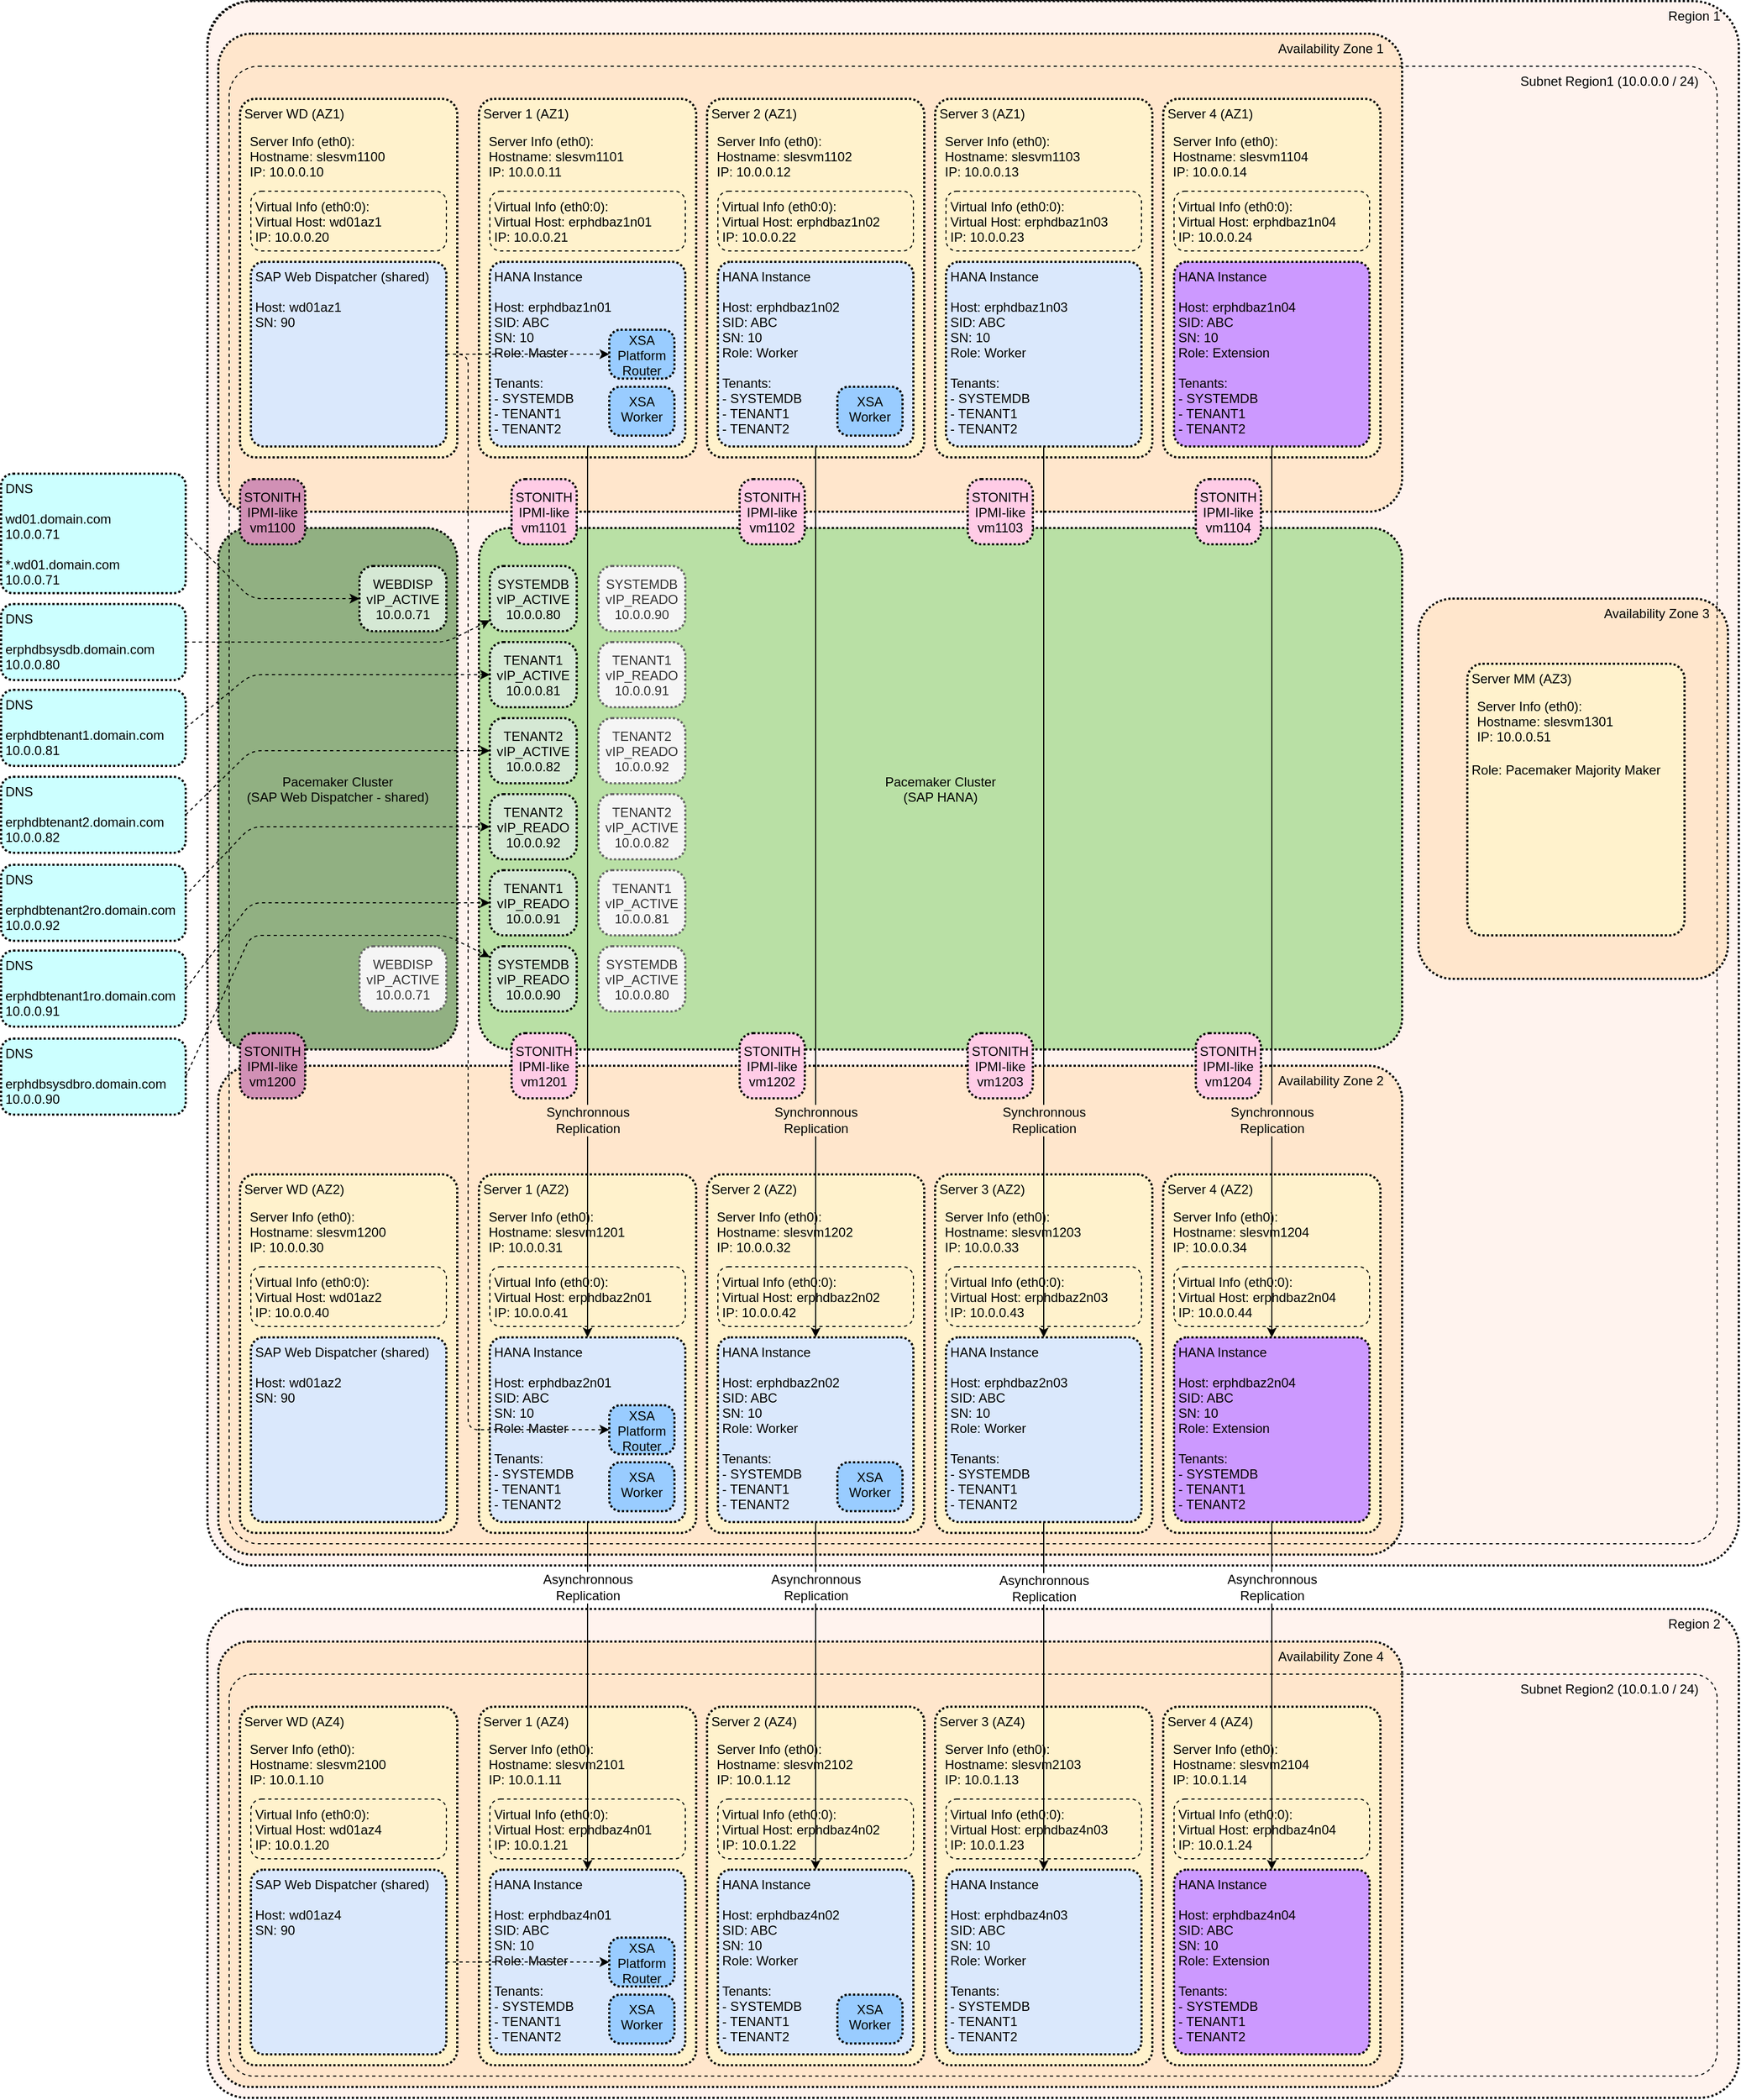 <mxfile version="12.3.2" type="device" pages="1"><diagram id="IslwzrkxO5sZgzrqCBSW" name="Cloud-Network"><mxGraphModel dx="1106" dy="788" grid="1" gridSize="10" guides="1" tooltips="1" connect="1" arrows="1" fold="1" page="1" pageScale="1" pageWidth="827" pageHeight="1169" math="0" shadow="0"><root><mxCell id="0"/><mxCell id="XUuAlT9-7_GwF24LnX2k-844" value="Basic Architecture (Infra Small)" style="locked=1;" parent="0"/><mxCell id="XUuAlT9-7_GwF24LnX2k-845" value="Region 1" style="rounded=1;arcSize=9;dashed=1;strokeColor=#000000;fillColor=#FFF3EE;gradientColor=none;dashPattern=1 1;strokeWidth=2;labelBackgroundColor=none;verticalAlign=top;align=right;spacingRight=15;" parent="XUuAlT9-7_GwF24LnX2k-844" vertex="1"><mxGeometry x="220" y="70" width="1110" height="450" as="geometry"/></mxCell><mxCell id="XUuAlT9-7_GwF24LnX2k-846" value="Availability Zone 1" style="rounded=1;arcSize=7;dashed=1;strokeColor=#000000;fillColor=#FFE6CC;gradientColor=none;dashPattern=1 1;strokeWidth=2;labelBackgroundColor=none;verticalAlign=top;align=right;spacingRight=15;" parent="XUuAlT9-7_GwF24LnX2k-844" vertex="1"><mxGeometry x="230" y="100" width="1090" height="410" as="geometry"/></mxCell><mxCell id="XUuAlT9-7_GwF24LnX2k-848" value="Server 1 (AZ1)" style="rounded=1;arcSize=7;dashed=1;strokeColor=#000000;fillColor=#FFF2CC;gradientColor=none;dashPattern=1 1;strokeWidth=2;labelBackgroundColor=none;verticalAlign=top;align=left;spacingRight=2;spacingLeft=2;" parent="XUuAlT9-7_GwF24LnX2k-844" vertex="1"><mxGeometry x="470" y="160" width="200" height="330" as="geometry"/></mxCell><mxCell id="1" value="Basic Architecture (Infra Large)" style="locked=1;" parent="0"/><mxCell id="eitCG1Kz2bEJsB3wiriT-4" value="Region 1" style="rounded=1;arcSize=3;dashed=1;strokeColor=#000000;fillColor=#FFF3EE;gradientColor=none;dashPattern=1 1;strokeWidth=2;labelBackgroundColor=none;verticalAlign=top;align=right;spacingRight=15;" parent="1" vertex="1"><mxGeometry x="220" y="70" width="1410" height="1440" as="geometry"/></mxCell><mxCell id="jMD6sPtShfdlH7oWeNJQ-5" value="Availability Zone 1" style="rounded=1;arcSize=7;dashed=1;strokeColor=#000000;fillColor=#FFE6CC;gradientColor=none;dashPattern=1 1;strokeWidth=2;labelBackgroundColor=none;verticalAlign=top;align=right;spacingRight=15;" parent="1" vertex="1"><mxGeometry x="230" y="100" width="1090" height="440" as="geometry"/></mxCell><mxCell id="jMD6sPtShfdlH7oWeNJQ-1" value="Server 1 (AZ1)" style="rounded=1;arcSize=7;dashed=1;strokeColor=#000000;fillColor=#FFF2CC;gradientColor=none;dashPattern=1 1;strokeWidth=2;labelBackgroundColor=none;verticalAlign=top;align=left;spacingRight=2;spacingLeft=2;" parent="1" vertex="1"><mxGeometry x="470" y="160" width="200" height="330" as="geometry"/></mxCell><mxCell id="XUuAlT9-7_GwF24LnX2k-616" value="Hostname/IP (Server Single-Node)" style="locked=1;" parent="0" visible="0"/><mxCell id="XUuAlT9-7_GwF24LnX2k-617" value="Server Info (eth0):&#10;Hostname: slesvm1101&#10;IP: &lt;host_ip_address&gt;" style="rounded=1;arcSize=18;dashed=1;strokeColor=none;fillColor=none;strokeWidth=1;labelBackgroundColor=none;verticalAlign=middle;align=left;spacingRight=2;spacingLeft=2;" parent="XUuAlT9-7_GwF24LnX2k-616" vertex="1"><mxGeometry x="475" y="185" width="180" height="55" as="geometry"/></mxCell><mxCell id="XUuAlT9-7_GwF24LnX2k-494" value="Basic Architecture (Infra Scale-Out)" style="locked=1;" parent="0"/><mxCell id="XUuAlT9-7_GwF24LnX2k-495" value="Server 2 (AZ1)" style="rounded=1;arcSize=7;dashed=1;strokeColor=#000000;fillColor=#FFF2CC;gradientColor=none;dashPattern=1 1;strokeWidth=2;labelBackgroundColor=none;verticalAlign=top;align=left;spacingRight=2;spacingLeft=2;" parent="XUuAlT9-7_GwF24LnX2k-494" vertex="1"><mxGeometry x="680" y="160" width="200" height="330" as="geometry"/></mxCell><mxCell id="XUuAlT9-7_GwF24LnX2k-496" value="Server 3 (AZ1)" style="rounded=1;arcSize=7;dashed=1;strokeColor=#000000;fillColor=#FFF2CC;gradientColor=none;dashPattern=1 1;strokeWidth=2;labelBackgroundColor=none;verticalAlign=top;align=left;spacingRight=2;spacingLeft=2;" parent="XUuAlT9-7_GwF24LnX2k-494" vertex="1"><mxGeometry x="890" y="160" width="200" height="330" as="geometry"/></mxCell><mxCell id="XUuAlT9-7_GwF24LnX2k-624" value="Hostname/IP (Server Scale-Out)" style="locked=1;" parent="0" visible="0"/><mxCell id="XUuAlT9-7_GwF24LnX2k-625" value="Server Info (eth0):&#10;Hostname: slesvm1102&#10;IP: &lt;host_ip_address&gt;" style="rounded=1;arcSize=18;dashed=1;strokeColor=none;fillColor=none;strokeWidth=1;labelBackgroundColor=none;verticalAlign=middle;align=left;spacingRight=2;spacingLeft=2;" parent="XUuAlT9-7_GwF24LnX2k-624" vertex="1"><mxGeometry x="685" y="185" width="180" height="55" as="geometry"/></mxCell><mxCell id="XUuAlT9-7_GwF24LnX2k-626" value="Server Info (eth0):&#10;Hostname: slesvm1103&#10;IP: &lt;host_ip_address&gt;" style="rounded=1;arcSize=18;dashed=1;strokeColor=none;fillColor=none;strokeWidth=1;labelBackgroundColor=none;verticalAlign=middle;align=left;spacingRight=2;spacingLeft=2;" parent="XUuAlT9-7_GwF24LnX2k-624" vertex="1"><mxGeometry x="895" y="185" width="180" height="55" as="geometry"/></mxCell><mxCell id="XUuAlT9-7_GwF24LnX2k-217" value="Basic Architecture (Infra HA)" style="locked=1;" parent="0"/><mxCell id="XUuAlT9-7_GwF24LnX2k-226" value="Availability Zone 2" style="rounded=1;arcSize=7;dashed=1;strokeColor=#000000;fillColor=#FFE6CC;gradientColor=none;dashPattern=1 1;strokeWidth=2;labelBackgroundColor=none;verticalAlign=top;align=right;spacingRight=15;" parent="XUuAlT9-7_GwF24LnX2k-217" vertex="1"><mxGeometry x="230" y="1050" width="1090" height="450" as="geometry"/></mxCell><mxCell id="XUuAlT9-7_GwF24LnX2k-237" value="Server 1 (AZ2)" style="rounded=1;arcSize=7;dashed=1;strokeColor=#000000;fillColor=#FFF2CC;gradientColor=none;dashPattern=1 1;strokeWidth=2;labelBackgroundColor=none;verticalAlign=top;align=left;spacingRight=2;spacingLeft=2;" parent="XUuAlT9-7_GwF24LnX2k-217" vertex="1"><mxGeometry x="470" y="1150" width="200" height="330" as="geometry"/></mxCell><mxCell id="XUuAlT9-7_GwF24LnX2k-818" value="Server 2 (AZ2)" style="rounded=1;arcSize=7;dashed=1;strokeColor=#000000;fillColor=#FFF2CC;gradientColor=none;dashPattern=1 1;strokeWidth=2;labelBackgroundColor=none;verticalAlign=top;align=left;spacingRight=2;spacingLeft=2;" parent="XUuAlT9-7_GwF24LnX2k-217" vertex="1"><mxGeometry x="680" y="1150" width="200" height="330" as="geometry"/></mxCell><mxCell id="XUuAlT9-7_GwF24LnX2k-819" value="Server 3 (AZ2)" style="rounded=1;arcSize=7;dashed=1;strokeColor=#000000;fillColor=#FFF2CC;gradientColor=none;dashPattern=1 1;strokeWidth=2;labelBackgroundColor=none;verticalAlign=top;align=left;spacingRight=2;spacingLeft=2;" parent="XUuAlT9-7_GwF24LnX2k-217" vertex="1"><mxGeometry x="890" y="1150" width="200" height="330" as="geometry"/></mxCell><mxCell id="U7a4Aqw5FWIOMkeVeuEN-1" value="Basic Architecture (Infra HA MM)" style="locked=1;" parent="0"/><mxCell id="U7a4Aqw5FWIOMkeVeuEN-3" value="Availability Zone 3" style="rounded=1;arcSize=11;dashed=1;strokeColor=#000000;fillColor=#FFE6CC;gradientColor=none;dashPattern=1 1;strokeWidth=2;labelBackgroundColor=none;verticalAlign=top;align=right;spacingRight=15;" parent="U7a4Aqw5FWIOMkeVeuEN-1" vertex="1"><mxGeometry x="1335" y="620" width="285" height="350" as="geometry"/></mxCell><mxCell id="U7a4Aqw5FWIOMkeVeuEN-4" value="Server MM (AZ3)&#10;&#10;&#10;&#10;&#10;&#10;Role: Pacemaker Majority Maker&#10;" style="rounded=1;arcSize=7;dashed=1;strokeColor=#000000;fillColor=#FFF2CC;gradientColor=none;dashPattern=1 1;strokeWidth=2;labelBackgroundColor=none;verticalAlign=top;align=left;spacingRight=2;spacingLeft=2;" parent="U7a4Aqw5FWIOMkeVeuEN-1" vertex="1"><mxGeometry x="1380" y="680" width="200" height="250" as="geometry"/></mxCell><mxCell id="XUuAlT9-7_GwF24LnX2k-618" value="Hostname/IP (Server HA)" style="locked=1;" parent="0" visible="0"/><mxCell id="XUuAlT9-7_GwF24LnX2k-619" value="Server Info (eth0):&#10;Hostname: slesvm1201&#10;IP: &lt;host_ip_address&gt;" style="rounded=1;arcSize=18;dashed=1;strokeColor=none;fillColor=none;strokeWidth=1;labelBackgroundColor=none;verticalAlign=middle;align=left;spacingRight=2;spacingLeft=2;" parent="XUuAlT9-7_GwF24LnX2k-618" vertex="1"><mxGeometry x="475" y="1175" width="180" height="55" as="geometry"/></mxCell><mxCell id="XUuAlT9-7_GwF24LnX2k-822" value="Server Info (eth0):&#10;Hostname: slesvm1202&#10;IP: &lt;host_ip_address&gt;" style="rounded=1;arcSize=18;dashed=1;strokeColor=none;fillColor=none;strokeWidth=1;labelBackgroundColor=none;verticalAlign=middle;align=left;spacingRight=2;spacingLeft=2;" parent="XUuAlT9-7_GwF24LnX2k-618" vertex="1"><mxGeometry x="685" y="1175" width="180" height="55" as="geometry"/></mxCell><mxCell id="XUuAlT9-7_GwF24LnX2k-823" value="Server Info (eth0):&#10;Hostname: slesvm1203&#10;IP: &lt;host_ip_address&gt;" style="rounded=1;arcSize=18;dashed=1;strokeColor=none;fillColor=none;strokeWidth=1;labelBackgroundColor=none;verticalAlign=middle;align=left;spacingRight=2;spacingLeft=2;" parent="XUuAlT9-7_GwF24LnX2k-618" vertex="1"><mxGeometry x="895" y="1175" width="180" height="55" as="geometry"/></mxCell><mxCell id="U7a4Aqw5FWIOMkeVeuEN-2" value="Hostname/IP (Server HA MM)" style="locked=1;" parent="0" visible="0"/><mxCell id="U7a4Aqw5FWIOMkeVeuEN-5" value="Server Info (eth0):&#10;Hostname: slesvm1301&#10;IP: &lt;host_ip_address&gt;" style="rounded=1;arcSize=18;dashed=1;strokeColor=none;fillColor=none;strokeWidth=1;labelBackgroundColor=none;verticalAlign=middle;align=left;spacingRight=2;spacingLeft=2;" parent="U7a4Aqw5FWIOMkeVeuEN-2" vertex="1"><mxGeometry x="1385" y="705" width="180" height="55" as="geometry"/></mxCell><mxCell id="XUuAlT9-7_GwF24LnX2k-247" value="Basic Architecture (Infra DR)" style="locked=1;" parent="0"/><mxCell id="XUuAlT9-7_GwF24LnX2k-250" value="Region 2" style="rounded=1;arcSize=8;dashed=1;strokeColor=#000000;fillColor=#FFF3EE;gradientColor=none;dashPattern=1 1;strokeWidth=2;labelBackgroundColor=none;verticalAlign=top;align=right;spacingRight=15;" parent="XUuAlT9-7_GwF24LnX2k-247" vertex="1"><mxGeometry x="220" y="1550" width="1410" height="450" as="geometry"/></mxCell><mxCell id="XUuAlT9-7_GwF24LnX2k-251" value="Availability Zone 4" style="rounded=1;arcSize=7;dashed=1;strokeColor=#000000;fillColor=#FFE6CC;gradientColor=none;dashPattern=1 1;strokeWidth=2;labelBackgroundColor=none;verticalAlign=top;align=right;spacingRight=15;" parent="XUuAlT9-7_GwF24LnX2k-247" vertex="1"><mxGeometry x="230" y="1580" width="1090" height="410" as="geometry"/></mxCell><mxCell id="XUuAlT9-7_GwF24LnX2k-261" value="Server 1 (AZ4)" style="rounded=1;arcSize=7;dashed=1;strokeColor=#000000;fillColor=#FFF2CC;gradientColor=none;dashPattern=1 1;strokeWidth=2;labelBackgroundColor=none;verticalAlign=top;align=left;spacingRight=2;spacingLeft=2;" parent="XUuAlT9-7_GwF24LnX2k-247" vertex="1"><mxGeometry x="470" y="1640" width="200" height="330" as="geometry"/></mxCell><mxCell id="XUuAlT9-7_GwF24LnX2k-816" value="Server 2 (AZ4)" style="rounded=1;arcSize=7;dashed=1;strokeColor=#000000;fillColor=#FFF2CC;gradientColor=none;dashPattern=1 1;strokeWidth=2;labelBackgroundColor=none;verticalAlign=top;align=left;spacingRight=2;spacingLeft=2;" parent="XUuAlT9-7_GwF24LnX2k-247" vertex="1"><mxGeometry x="680" y="1640" width="200" height="330" as="geometry"/></mxCell><mxCell id="XUuAlT9-7_GwF24LnX2k-817" value="Server 3 (AZ4)" style="rounded=1;arcSize=7;dashed=1;strokeColor=#000000;fillColor=#FFF2CC;gradientColor=none;dashPattern=1 1;strokeWidth=2;labelBackgroundColor=none;verticalAlign=top;align=left;spacingRight=2;spacingLeft=2;" parent="XUuAlT9-7_GwF24LnX2k-247" vertex="1"><mxGeometry x="890" y="1640" width="200" height="330" as="geometry"/></mxCell><mxCell id="XUuAlT9-7_GwF24LnX2k-621" value="Hostname/IP (Server DR)" style="locked=1;" parent="0" visible="0"/><mxCell id="XUuAlT9-7_GwF24LnX2k-622" value="Server Info (eth0):&#10;Hostname: slesvm2101&#10;IP: &lt;host_ip_address&gt;" style="rounded=1;arcSize=18;dashed=1;strokeColor=none;fillColor=none;strokeWidth=1;labelBackgroundColor=none;verticalAlign=middle;align=left;spacingRight=2;spacingLeft=2;" parent="XUuAlT9-7_GwF24LnX2k-621" vertex="1"><mxGeometry x="475" y="1665" width="180" height="55" as="geometry"/></mxCell><mxCell id="XUuAlT9-7_GwF24LnX2k-820" value="Server Info (eth0):&#10;Hostname: slesvm2102&#10;IP: &lt;host_ip_address&gt;" style="rounded=1;arcSize=18;dashed=1;strokeColor=none;fillColor=none;strokeWidth=1;labelBackgroundColor=none;verticalAlign=middle;align=left;spacingRight=2;spacingLeft=2;" parent="XUuAlT9-7_GwF24LnX2k-621" vertex="1"><mxGeometry x="685" y="1665" width="180" height="55" as="geometry"/></mxCell><mxCell id="XUuAlT9-7_GwF24LnX2k-821" value="Server Info (eth0):&#10;Hostname: slesvm2103&#10;IP: &lt;host_ip_address&gt;" style="rounded=1;arcSize=18;dashed=1;strokeColor=none;fillColor=none;strokeWidth=1;labelBackgroundColor=none;verticalAlign=middle;align=left;spacingRight=2;spacingLeft=2;" parent="XUuAlT9-7_GwF24LnX2k-621" vertex="1"><mxGeometry x="895" y="1665" width="180" height="55" as="geometry"/></mxCell><mxCell id="XUuAlT9-7_GwF24LnX2k-490" value="Basic Architecture (Infra EN)" style="locked=1;" parent="0"/><mxCell id="XUuAlT9-7_GwF24LnX2k-491" value="Server 4 (AZ1)" style="rounded=1;arcSize=7;dashed=1;strokeColor=#000000;fillColor=#FFF2CC;gradientColor=none;dashPattern=1 1;strokeWidth=2;labelBackgroundColor=none;verticalAlign=top;align=left;spacingRight=2;spacingLeft=2;" parent="XUuAlT9-7_GwF24LnX2k-490" vertex="1"><mxGeometry x="1100" y="160" width="200" height="330" as="geometry"/></mxCell><mxCell id="XUuAlT9-7_GwF24LnX2k-492" value="Server 4 (AZ2)" style="rounded=1;arcSize=7;dashed=1;strokeColor=#000000;fillColor=#FFF2CC;gradientColor=none;dashPattern=1 1;strokeWidth=2;labelBackgroundColor=none;verticalAlign=top;align=left;spacingRight=2;spacingLeft=2;" parent="XUuAlT9-7_GwF24LnX2k-490" vertex="1"><mxGeometry x="1100" y="1150" width="200" height="330" as="geometry"/></mxCell><mxCell id="XUuAlT9-7_GwF24LnX2k-493" value="Server 4 (AZ4)" style="rounded=1;arcSize=7;dashed=1;strokeColor=#000000;fillColor=#FFF2CC;gradientColor=none;dashPattern=1 1;strokeWidth=2;labelBackgroundColor=none;verticalAlign=top;align=left;spacingRight=2;spacingLeft=2;" parent="XUuAlT9-7_GwF24LnX2k-490" vertex="1"><mxGeometry x="1100" y="1640" width="200" height="330" as="geometry"/></mxCell><mxCell id="XUuAlT9-7_GwF24LnX2k-631" value="Hostname/IP (Server EN)" style="locked=1;" parent="0" visible="0"/><mxCell id="XUuAlT9-7_GwF24LnX2k-632" value="Server Info (eth0):&#10;Hostname: slesvm2104&#10;IP: &lt;host_ip_address&gt;" style="rounded=1;arcSize=18;dashed=1;strokeColor=none;fillColor=none;strokeWidth=1;labelBackgroundColor=none;verticalAlign=middle;align=left;spacingRight=2;spacingLeft=2;" parent="XUuAlT9-7_GwF24LnX2k-631" vertex="1"><mxGeometry x="1105" y="1665" width="180" height="55" as="geometry"/></mxCell><mxCell id="XUuAlT9-7_GwF24LnX2k-633" value="Server Info (eth0):&#10;Hostname: slesvm1204&#10;IP: &lt;host_ip_address&gt;" style="rounded=1;arcSize=18;dashed=1;strokeColor=none;fillColor=none;strokeWidth=1;labelBackgroundColor=none;verticalAlign=middle;align=left;spacingRight=2;spacingLeft=2;" parent="XUuAlT9-7_GwF24LnX2k-631" vertex="1"><mxGeometry x="1105" y="1175" width="180" height="55" as="geometry"/></mxCell><mxCell id="XUuAlT9-7_GwF24LnX2k-634" value="Server Info (eth0):&#10;Hostname: slesvm1104&#10;IP: &lt;host_ip_address&gt;" style="rounded=1;arcSize=18;dashed=1;strokeColor=none;fillColor=none;strokeWidth=1;labelBackgroundColor=none;verticalAlign=middle;align=left;spacingRight=2;spacingLeft=2;" parent="XUuAlT9-7_GwF24LnX2k-631" vertex="1"><mxGeometry x="1105" y="185" width="180" height="55" as="geometry"/></mxCell><mxCell id="XUuAlT9-7_GwF24LnX2k-486" value="Basic Architecture (Infra XSA)" style="locked=1;" parent="0"/><mxCell id="XUuAlT9-7_GwF24LnX2k-487" value="Server WD (AZ1)" style="rounded=1;arcSize=7;dashed=1;strokeColor=#000000;fillColor=#FFF2CC;gradientColor=none;dashPattern=1 1;strokeWidth=2;labelBackgroundColor=none;verticalAlign=top;align=left;spacingRight=2;spacingLeft=2;" parent="XUuAlT9-7_GwF24LnX2k-486" vertex="1"><mxGeometry x="250" y="160" width="200" height="330" as="geometry"/></mxCell><mxCell id="XUuAlT9-7_GwF24LnX2k-488" value="Server WD (AZ2)" style="rounded=1;arcSize=7;dashed=1;strokeColor=#000000;fillColor=#FFF2CC;gradientColor=none;dashPattern=1 1;strokeWidth=2;labelBackgroundColor=none;verticalAlign=top;align=left;spacingRight=2;spacingLeft=2;" parent="XUuAlT9-7_GwF24LnX2k-486" vertex="1"><mxGeometry x="250" y="1150" width="200" height="330" as="geometry"/></mxCell><mxCell id="XUuAlT9-7_GwF24LnX2k-489" value="Server WD (AZ4)" style="rounded=1;arcSize=7;dashed=1;strokeColor=#000000;fillColor=#FFF2CC;gradientColor=none;dashPattern=1 1;strokeWidth=2;labelBackgroundColor=none;verticalAlign=top;align=left;spacingRight=2;spacingLeft=2;" parent="XUuAlT9-7_GwF24LnX2k-486" vertex="1"><mxGeometry x="250" y="1640" width="200" height="330" as="geometry"/></mxCell><mxCell id="XUuAlT9-7_GwF24LnX2k-635" value="Hostname/IP (Server XSA)" style="locked=1;" parent="0" visible="0"/><mxCell id="XUuAlT9-7_GwF24LnX2k-636" value="Server Info (eth0):&#10;Hostname: slesvm1100&#10;IP: &lt;host_ip_address&gt;" style="rounded=1;arcSize=18;dashed=1;strokeColor=none;fillColor=none;strokeWidth=1;labelBackgroundColor=none;verticalAlign=middle;align=left;spacingRight=2;spacingLeft=2;" parent="XUuAlT9-7_GwF24LnX2k-635" vertex="1"><mxGeometry x="255" y="185" width="180" height="55" as="geometry"/></mxCell><mxCell id="XUuAlT9-7_GwF24LnX2k-637" value="Server Info (eth0):&#10;Hostname: slesvm1200&#10;IP: &lt;host_ip_address&gt;" style="rounded=1;arcSize=18;dashed=1;strokeColor=none;fillColor=none;strokeWidth=1;labelBackgroundColor=none;verticalAlign=middle;align=left;spacingRight=2;spacingLeft=2;" parent="XUuAlT9-7_GwF24LnX2k-635" vertex="1"><mxGeometry x="255" y="1175" width="180" height="55" as="geometry"/></mxCell><mxCell id="XUuAlT9-7_GwF24LnX2k-638" value="Server Info (eth0):&#10;Hostname: slesvm2100&#10;IP: &lt;host_ip_address&gt;" style="rounded=1;arcSize=18;dashed=1;strokeColor=none;fillColor=none;strokeWidth=1;labelBackgroundColor=none;verticalAlign=middle;align=left;spacingRight=2;spacingLeft=2;" parent="XUuAlT9-7_GwF24LnX2k-635" vertex="1"><mxGeometry x="255" y="1665" width="180" height="55" as="geometry"/></mxCell><mxCell id="XUuAlT9-7_GwF24LnX2k-711" value="Hostname/IP (Virtual Generic Scale-Out)" style="locked=1;" parent="0" visible="0"/><mxCell id="XUuAlT9-7_GwF24LnX2k-713" value="Virtual Info (eth0:0):&#10;Virtual Host: erphdbaz1n01&#10;IP: &lt;virtual_ip_address&gt;" style="rounded=1;arcSize=18;dashed=1;strokeColor=#000000;fillColor=none;strokeWidth=1;labelBackgroundColor=none;verticalAlign=middle;align=left;spacingRight=2;spacingLeft=2;" parent="XUuAlT9-7_GwF24LnX2k-711" vertex="1"><mxGeometry x="480" y="245" width="180" height="55" as="geometry"/></mxCell><mxCell id="XUuAlT9-7_GwF24LnX2k-714" value="Virtual Info (eth0:0):&#10;Virtual Host: erphdbaz1n02&#10;IP: &lt;virtual_ip_address&gt;" style="rounded=1;arcSize=18;dashed=1;strokeColor=#000000;fillColor=none;strokeWidth=1;labelBackgroundColor=none;verticalAlign=middle;align=left;spacingRight=2;spacingLeft=2;" parent="XUuAlT9-7_GwF24LnX2k-711" vertex="1"><mxGeometry x="690" y="245" width="180" height="55" as="geometry"/></mxCell><mxCell id="XUuAlT9-7_GwF24LnX2k-715" value="Virtual Info (eth0:0):&#10;Virtual Host: erphdbaz1n03&#10;IP: &lt;virtual_ip_address&gt;" style="rounded=1;arcSize=18;dashed=1;strokeColor=#000000;fillColor=none;strokeWidth=1;labelBackgroundColor=none;verticalAlign=middle;align=left;spacingRight=2;spacingLeft=2;" parent="XUuAlT9-7_GwF24LnX2k-711" vertex="1"><mxGeometry x="900" y="245" width="180" height="55" as="geometry"/></mxCell><mxCell id="XUuAlT9-7_GwF24LnX2k-929" value="Hostname/IP (Virtual Generic HA)" style="locked=1;" parent="0" visible="0"/><mxCell id="XUuAlT9-7_GwF24LnX2k-930" value="Virtual Info (eth0:0):&#10;Virtual Host: erphdbaz2n01&#10;IP: &lt;virtual_ip_address&gt;" style="rounded=1;arcSize=18;dashed=1;strokeColor=#000000;fillColor=none;strokeWidth=1;labelBackgroundColor=none;verticalAlign=middle;align=left;spacingRight=2;spacingLeft=2;" parent="XUuAlT9-7_GwF24LnX2k-929" vertex="1"><mxGeometry x="480" y="1235" width="180" height="55" as="geometry"/></mxCell><mxCell id="XUuAlT9-7_GwF24LnX2k-931" value="Virtual Info (eth0:0):&#10;Virtual Host: erphdbaz2n02&#10;IP: &lt;virtual_ip_address&gt;" style="rounded=1;arcSize=18;dashed=1;strokeColor=#000000;fillColor=none;strokeWidth=1;labelBackgroundColor=none;verticalAlign=middle;align=left;spacingRight=2;spacingLeft=2;" parent="XUuAlT9-7_GwF24LnX2k-929" vertex="1"><mxGeometry x="690" y="1235" width="180" height="55" as="geometry"/></mxCell><mxCell id="XUuAlT9-7_GwF24LnX2k-932" value="Virtual Info (eth0:0):&#10;Virtual Host: erphdbaz2n03&#10;IP: &lt;virtual_ip_address&gt;" style="rounded=1;arcSize=18;dashed=1;strokeColor=#000000;fillColor=none;strokeWidth=1;labelBackgroundColor=none;verticalAlign=middle;align=left;spacingRight=2;spacingLeft=2;" parent="XUuAlT9-7_GwF24LnX2k-929" vertex="1"><mxGeometry x="900" y="1235" width="180" height="55" as="geometry"/></mxCell><mxCell id="XUuAlT9-7_GwF24LnX2k-934" value="Hostname/IP (Virtual Generic DR)" style="locked=1;" parent="0" visible="0"/><mxCell id="XUuAlT9-7_GwF24LnX2k-935" value="Virtual Info (eth0:0):&#10;Virtual Host: erphdbaz4n01&#10;IP: &lt;virtual_ip_address&gt;" style="rounded=1;arcSize=18;dashed=1;strokeColor=#000000;fillColor=none;strokeWidth=1;labelBackgroundColor=none;verticalAlign=middle;align=left;spacingRight=2;spacingLeft=2;" parent="XUuAlT9-7_GwF24LnX2k-934" vertex="1"><mxGeometry x="480" y="1725" width="180" height="55" as="geometry"/></mxCell><mxCell id="XUuAlT9-7_GwF24LnX2k-936" value="Virtual Info (eth0:0):&#10;Virtual Host: erphdbaz4n02&#10;IP: &lt;virtual_ip_address&gt;" style="rounded=1;arcSize=18;dashed=1;strokeColor=#000000;fillColor=none;strokeWidth=1;labelBackgroundColor=none;verticalAlign=middle;align=left;spacingRight=2;spacingLeft=2;" parent="XUuAlT9-7_GwF24LnX2k-934" vertex="1"><mxGeometry x="690" y="1725" width="180" height="55" as="geometry"/></mxCell><mxCell id="XUuAlT9-7_GwF24LnX2k-937" value="Virtual Info (eth0:0):&#10;Virtual Host: erphdbaz4n03&#10;IP: &lt;virtual_ip_address&gt;" style="rounded=1;arcSize=18;dashed=1;strokeColor=#000000;fillColor=none;strokeWidth=1;labelBackgroundColor=none;verticalAlign=middle;align=left;spacingRight=2;spacingLeft=2;" parent="XUuAlT9-7_GwF24LnX2k-934" vertex="1"><mxGeometry x="900" y="1725" width="180" height="55" as="geometry"/></mxCell><mxCell id="XUuAlT9-7_GwF24LnX2k-938" value="Hostname/IP (Virtual Generic EN)" style="locked=1;" parent="0" visible="0"/><mxCell id="XUuAlT9-7_GwF24LnX2k-939" value="Virtual Info (eth0:0):&#10;Virtual Host: erphdbaz1n04&#10;IP: &lt;virtual_ip_address&gt;" style="rounded=1;arcSize=18;dashed=1;strokeColor=#000000;fillColor=none;strokeWidth=1;labelBackgroundColor=none;verticalAlign=middle;align=left;spacingRight=2;spacingLeft=2;" parent="XUuAlT9-7_GwF24LnX2k-938" vertex="1"><mxGeometry x="1110" y="245" width="180" height="55" as="geometry"/></mxCell><mxCell id="XUuAlT9-7_GwF24LnX2k-940" value="Virtual Info (eth0:0):&#10;Virtual Host: erphdbaz2n04&#10;IP: &lt;virtual_ip_address&gt;" style="rounded=1;arcSize=18;dashed=1;strokeColor=#000000;fillColor=none;strokeWidth=1;labelBackgroundColor=none;verticalAlign=middle;align=left;spacingRight=2;spacingLeft=2;" parent="XUuAlT9-7_GwF24LnX2k-938" vertex="1"><mxGeometry x="1110" y="1235" width="180" height="55" as="geometry"/></mxCell><mxCell id="XUuAlT9-7_GwF24LnX2k-941" value="Virtual Info (eth0:0):&#10;Virtual Host: erphdbaz4n04&#10;IP: &lt;virtual_ip_address&gt;" style="rounded=1;arcSize=18;dashed=1;strokeColor=#000000;fillColor=none;strokeWidth=1;labelBackgroundColor=none;verticalAlign=middle;align=left;spacingRight=2;spacingLeft=2;" parent="XUuAlT9-7_GwF24LnX2k-938" vertex="1"><mxGeometry x="1110" y="1725" width="180" height="55" as="geometry"/></mxCell><mxCell id="XUuAlT9-7_GwF24LnX2k-915" value="Hostname/IP (Virtual Generic XSA)" style="locked=1;" parent="0" visible="0"/><mxCell id="XUuAlT9-7_GwF24LnX2k-916" value="Virtual Info (eth0:0):&#10;Virtual Host: wd01az1&#10;IP: &lt;virtual_ip_address&gt;" style="rounded=1;arcSize=18;dashed=1;strokeColor=#000000;fillColor=none;strokeWidth=1;labelBackgroundColor=none;verticalAlign=middle;align=left;spacingRight=2;spacingLeft=2;" parent="XUuAlT9-7_GwF24LnX2k-915" vertex="1"><mxGeometry x="260" y="245" width="180" height="55" as="geometry"/></mxCell><mxCell id="XUuAlT9-7_GwF24LnX2k-918" value="Virtual Info (eth0:0):&#10;Virtual Host: wd01az2&#10;IP: &lt;virtual_ip_address&gt;" style="rounded=1;arcSize=18;dashed=1;strokeColor=#000000;fillColor=none;strokeWidth=1;labelBackgroundColor=none;verticalAlign=middle;align=left;spacingRight=2;spacingLeft=2;" parent="XUuAlT9-7_GwF24LnX2k-915" vertex="1"><mxGeometry x="260" y="1235" width="180" height="55" as="geometry"/></mxCell><mxCell id="XUuAlT9-7_GwF24LnX2k-923" value="Virtual Info (eth0:0):&#10;Virtual Host: wd01az4&#10;IP: &lt;virtual_ip_address&gt;" style="rounded=1;arcSize=18;dashed=1;strokeColor=#000000;fillColor=none;strokeWidth=1;labelBackgroundColor=none;verticalAlign=middle;align=left;spacingRight=2;spacingLeft=2;" parent="XUuAlT9-7_GwF24LnX2k-915" vertex="1"><mxGeometry x="260" y="1725" width="180" height="55" as="geometry"/></mxCell><mxCell id="XUuAlT9-7_GwF24LnX2k-399" value="Pacemaker (SAP XSA Generic)" style="locked=1;" parent="0" visible="0"/><mxCell id="XUuAlT9-7_GwF24LnX2k-400" value="Pacemaker Cluster&#10;(SAP Web Dispatcher - shared)" style="rounded=1;arcSize=13;dashed=1;strokeColor=#000000;fillColor=#91B082;dashPattern=1 1;strokeWidth=2;labelBackgroundColor=none;verticalAlign=middle;align=center;spacingRight=2;spacingLeft=2;" parent="XUuAlT9-7_GwF24LnX2k-399" vertex="1"><mxGeometry x="230" y="555" width="220" height="480" as="geometry"/></mxCell><mxCell id="XUuAlT9-7_GwF24LnX2k-415" value="WEBDISP&#10;vIP_ACTIVE&#10;&lt;wd_ip_addr&gt;" style="rounded=1;arcSize=21;dashed=1;strokeColor=#000000;fillColor=#D5E8D4;dashPattern=1 1;strokeWidth=2;labelBackgroundColor=none;verticalAlign=middle;align=center;spacingRight=2;spacingLeft=2;" parent="XUuAlT9-7_GwF24LnX2k-399" vertex="1"><mxGeometry x="360" y="590" width="80" height="60" as="geometry"/></mxCell><mxCell id="XUuAlT9-7_GwF24LnX2k-416" value="WEBDISP&#10;vIP_ACTIVE&#10;&lt;wd_ip_addr&gt;" style="rounded=1;arcSize=21;dashed=1;strokeColor=#666666;fillColor=#f5f5f5;dashPattern=1 1;strokeWidth=2;labelBackgroundColor=none;verticalAlign=middle;align=center;spacingRight=2;spacingLeft=2;fontColor=#333333;" parent="XUuAlT9-7_GwF24LnX2k-399" vertex="1"><mxGeometry x="360" y="940" width="80" height="60" as="geometry"/></mxCell><mxCell id="XUuAlT9-7_GwF24LnX2k-420" value="" style="endArrow=classic;html=1;dashed=1;exitX=1;exitY=0.5;exitDx=0;exitDy=0;" parent="XUuAlT9-7_GwF24LnX2k-399" source="XUuAlT9-7_GwF24LnX2k-421" target="XUuAlT9-7_GwF24LnX2k-415" edge="1"><mxGeometry width="50" height="50" relative="1" as="geometry"><mxPoint x="210" y="660" as="sourcePoint"/><mxPoint x="584.8" y="570" as="targetPoint"/><Array as="points"><mxPoint x="260" y="620"/></Array></mxGeometry></mxCell><mxCell id="XUuAlT9-7_GwF24LnX2k-421" value="DNS&#10;&#10;wd01.domain.com&#10;&lt;wd_ip_addr&gt;&#10;&#10;*.wd01.domain.com&#10;&lt;wd_ip_addr&gt;&#10;" style="rounded=1;arcSize=10;dashed=1;strokeColor=#000000;fillColor=#CCFFFF;dashPattern=1 1;strokeWidth=2;labelBackgroundColor=none;verticalAlign=top;align=left;spacingRight=2;spacingLeft=2;" parent="XUuAlT9-7_GwF24LnX2k-399" vertex="1"><mxGeometry x="30" y="505" width="170" height="110" as="geometry"/></mxCell><mxCell id="XUuAlT9-7_GwF24LnX2k-344" value="Pacemaker (SAP Generic)" style="locked=1;" parent="0" visible="0"/><mxCell id="XUuAlT9-7_GwF24LnX2k-345" value="Pacemaker Cluster&#10;(SAP HANA)" style="rounded=1;arcSize=6;dashed=1;strokeColor=#000000;fillColor=#B9E0A5;dashPattern=1 1;strokeWidth=2;labelBackgroundColor=none;verticalAlign=middle;align=center;spacingRight=2;spacingLeft=2;" parent="XUuAlT9-7_GwF24LnX2k-344" vertex="1"><mxGeometry x="470" y="555" width="850" height="480" as="geometry"/></mxCell><mxCell id="XUuAlT9-7_GwF24LnX2k-861" value="SYSTEMDB&#10;vIP_ACTIVE&#10;&lt;dba_ip_addr&gt;" style="rounded=1;arcSize=21;dashed=1;strokeColor=#000000;fillColor=#D5E8D4;dashPattern=1 1;strokeWidth=2;labelBackgroundColor=none;verticalAlign=middle;align=center;spacingRight=2;spacingLeft=2;" parent="XUuAlT9-7_GwF24LnX2k-344" vertex="1"><mxGeometry x="480" y="590" width="80" height="60" as="geometry"/></mxCell><mxCell id="XUuAlT9-7_GwF24LnX2k-863" value="" style="endArrow=classic;html=1;dashed=1;exitX=1;exitY=0.5;exitDx=0;exitDy=0;" parent="XUuAlT9-7_GwF24LnX2k-344" source="XUuAlT9-7_GwF24LnX2k-864" target="XUuAlT9-7_GwF24LnX2k-861" edge="1"><mxGeometry width="50" height="50" relative="1" as="geometry"><mxPoint x="210" y="658.367" as="sourcePoint"/><mxPoint x="580" y="558.316" as="targetPoint"/><Array as="points"><mxPoint x="440" y="660"/></Array></mxGeometry></mxCell><mxCell id="XUuAlT9-7_GwF24LnX2k-864" value="DNS&#10;&#10;erphdbsysdb.domain.com&#10;&lt;dba_ip_addr&gt;&#10;" style="rounded=1;arcSize=16;dashed=1;strokeColor=#000000;fillColor=#CCFFFF;dashPattern=1 1;strokeWidth=2;labelBackgroundColor=none;verticalAlign=top;align=left;spacingRight=2;spacingLeft=2;" parent="XUuAlT9-7_GwF24LnX2k-344" vertex="1"><mxGeometry x="30" y="625" width="170" height="70" as="geometry"/></mxCell><mxCell id="XUuAlT9-7_GwF24LnX2k-866" value="SYSTEMDB&#10;vIP_ACTIVE&#10;&lt;dba_ip_addr&gt;" style="rounded=1;arcSize=21;dashed=1;strokeColor=#666666;fillColor=#f5f5f5;dashPattern=1 1;strokeWidth=2;labelBackgroundColor=none;verticalAlign=middle;align=center;spacingRight=2;spacingLeft=2;fontColor=#333333;" parent="XUuAlT9-7_GwF24LnX2k-344" vertex="1"><mxGeometry x="580" y="940" width="80" height="60" as="geometry"/></mxCell><mxCell id="XUuAlT9-7_GwF24LnX2k-893" value="Pacemaker (SAP Read Enabled)" style="locked=1;" parent="0" visible="0"/><mxCell id="XUuAlT9-7_GwF24LnX2k-911" value="SYSTEMDB&#10;vIP_READO&#10;&lt;dbr_ip_addr&gt;" style="rounded=1;arcSize=21;dashed=1;strokeColor=#666666;fillColor=#f5f5f5;dashPattern=1 1;strokeWidth=2;labelBackgroundColor=none;verticalAlign=middle;align=center;spacingRight=2;spacingLeft=2;fontColor=#333333;" parent="XUuAlT9-7_GwF24LnX2k-893" vertex="1"><mxGeometry x="580" y="590" width="80" height="60" as="geometry"/></mxCell><mxCell id="XUuAlT9-7_GwF24LnX2k-912" value="SYSTEMDB&#10;vIP_READO&#10;&lt;dbr_ip_addr&gt;" style="rounded=1;arcSize=21;dashed=1;strokeColor=#000000;fillColor=#D5E8D4;dashPattern=1 1;strokeWidth=2;labelBackgroundColor=none;verticalAlign=middle;align=center;spacingRight=2;spacingLeft=2;" parent="XUuAlT9-7_GwF24LnX2k-893" vertex="1"><mxGeometry x="480" y="940" width="80" height="60" as="geometry"/></mxCell><mxCell id="XUuAlT9-7_GwF24LnX2k-913" value="" style="endArrow=classic;html=1;dashed=1;exitX=1;exitY=0.5;exitDx=0;exitDy=0;" parent="XUuAlT9-7_GwF24LnX2k-893" source="XUuAlT9-7_GwF24LnX2k-914" target="XUuAlT9-7_GwF24LnX2k-912" edge="1"><mxGeometry width="50" height="50" relative="1" as="geometry"><mxPoint x="440" y="600" as="sourcePoint"/><mxPoint x="590" y="600" as="targetPoint"/><Array as="points"><mxPoint x="260" y="930"/><mxPoint x="440" y="930"/></Array></mxGeometry></mxCell><mxCell id="XUuAlT9-7_GwF24LnX2k-914" value="DNS&#10;&#10;erphdbsysdbro.domain.com&#10;&lt;dbr_ip_addr&gt;&#10;" style="rounded=1;arcSize=16;dashed=1;strokeColor=#000000;fillColor=#CCFFFF;dashPattern=1 1;strokeWidth=2;labelBackgroundColor=none;verticalAlign=top;align=left;spacingRight=2;spacingLeft=2;" parent="XUuAlT9-7_GwF24LnX2k-893" vertex="1"><mxGeometry x="30" y="1025" width="170" height="70" as="geometry"/></mxCell><mxCell id="XUuAlT9-7_GwF24LnX2k-894" value="Pacemaker (SAP Tenants)" style="locked=1;" parent="0" visible="0"/><mxCell id="XUuAlT9-7_GwF24LnX2k-895" value="TENANT1&#10;vIP_ACTIVE&#10;&lt;t1a_ip_addr&gt;" style="rounded=1;arcSize=21;dashed=1;strokeColor=#000000;fillColor=#D5E8D4;dashPattern=1 1;strokeWidth=2;labelBackgroundColor=none;verticalAlign=middle;align=center;spacingRight=2;spacingLeft=2;" parent="XUuAlT9-7_GwF24LnX2k-894" vertex="1"><mxGeometry x="480" y="660" width="80" height="60" as="geometry"/></mxCell><mxCell id="XUuAlT9-7_GwF24LnX2k-896" value="TENANT2&#10;vIP_ACTIVE&#10;&lt;t2a_ip_addr&gt;" style="rounded=1;arcSize=21;dashed=1;strokeColor=#000000;fillColor=#D5E8D4;dashPattern=1 1;strokeWidth=2;labelBackgroundColor=none;verticalAlign=middle;align=center;spacingRight=2;spacingLeft=2;" parent="XUuAlT9-7_GwF24LnX2k-894" vertex="1"><mxGeometry x="480" y="730" width="80" height="60" as="geometry"/></mxCell><mxCell id="XUuAlT9-7_GwF24LnX2k-897" value="TENANT1&#10;vIP_READO&#10;&lt;t1r_ip_addr&gt;" style="rounded=1;arcSize=21;dashed=1;strokeColor=#666666;fillColor=#f5f5f5;dashPattern=1 1;strokeWidth=2;labelBackgroundColor=none;verticalAlign=middle;align=center;spacingRight=2;spacingLeft=2;fontColor=#333333;" parent="XUuAlT9-7_GwF24LnX2k-894" vertex="1"><mxGeometry x="580" y="660" width="80" height="60" as="geometry"/></mxCell><mxCell id="XUuAlT9-7_GwF24LnX2k-898" value="TENANT2&#10;vIP_READO&#10;&lt;t2r_ip_addr&gt;" style="rounded=1;arcSize=21;dashed=1;strokeColor=#666666;fillColor=#f5f5f5;dashPattern=1 1;strokeWidth=2;labelBackgroundColor=none;verticalAlign=middle;align=center;spacingRight=2;spacingLeft=2;fontColor=#333333;" parent="XUuAlT9-7_GwF24LnX2k-894" vertex="1"><mxGeometry x="580" y="730" width="80" height="60" as="geometry"/></mxCell><mxCell id="XUuAlT9-7_GwF24LnX2k-899" value="TENANT2&#10;vIP_ACTIVE&#10;&lt;t2a_ip_addr&gt;" style="rounded=1;arcSize=21;dashed=1;strokeColor=#666666;fillColor=#f5f5f5;dashPattern=1 1;strokeWidth=2;labelBackgroundColor=none;verticalAlign=middle;align=center;spacingRight=2;spacingLeft=2;fontColor=#333333;" parent="XUuAlT9-7_GwF24LnX2k-894" vertex="1"><mxGeometry x="580" y="800" width="80" height="60" as="geometry"/></mxCell><mxCell id="XUuAlT9-7_GwF24LnX2k-900" value="TENANT1&#10;vIP_ACTIVE&#10;&lt;t1a_ip_addr&gt;" style="rounded=1;arcSize=21;dashed=1;strokeColor=#666666;fillColor=#f5f5f5;dashPattern=1 1;strokeWidth=2;labelBackgroundColor=none;verticalAlign=middle;align=center;spacingRight=2;spacingLeft=2;fontColor=#333333;" parent="XUuAlT9-7_GwF24LnX2k-894" vertex="1"><mxGeometry x="580" y="870" width="80" height="60" as="geometry"/></mxCell><mxCell id="XUuAlT9-7_GwF24LnX2k-901" value="TENANT2&#10;vIP_READO&#10;&lt;t2r_ip_addr&gt;" style="rounded=1;arcSize=21;dashed=1;strokeColor=#000000;fillColor=#D5E8D4;dashPattern=1 1;strokeWidth=2;labelBackgroundColor=none;verticalAlign=middle;align=center;spacingRight=2;spacingLeft=2;" parent="XUuAlT9-7_GwF24LnX2k-894" vertex="1"><mxGeometry x="480" y="800" width="80" height="60" as="geometry"/></mxCell><mxCell id="XUuAlT9-7_GwF24LnX2k-902" value="TENANT1&#10;vIP_READO&#10;&lt;t1r_ip_addr&gt;" style="rounded=1;arcSize=21;dashed=1;strokeColor=#000000;fillColor=#D5E8D4;dashPattern=1 1;strokeWidth=2;labelBackgroundColor=none;verticalAlign=middle;align=center;spacingRight=2;spacingLeft=2;" parent="XUuAlT9-7_GwF24LnX2k-894" vertex="1"><mxGeometry x="480" y="870" width="80" height="60" as="geometry"/></mxCell><mxCell id="XUuAlT9-7_GwF24LnX2k-903" value="" style="endArrow=classic;html=1;dashed=1;exitX=1;exitY=0.5;exitDx=0;exitDy=0;" parent="XUuAlT9-7_GwF24LnX2k-894" source="XUuAlT9-7_GwF24LnX2k-907" target="XUuAlT9-7_GwF24LnX2k-896" edge="1"><mxGeometry width="50" height="50" relative="1" as="geometry"><mxPoint x="440" y="390" as="sourcePoint"/><mxPoint x="590" y="390" as="targetPoint"/><Array as="points"><mxPoint x="260" y="760"/></Array></mxGeometry></mxCell><mxCell id="XUuAlT9-7_GwF24LnX2k-904" value="" style="endArrow=classic;html=1;dashed=1;exitX=1;exitY=0.5;exitDx=0;exitDy=0;" parent="XUuAlT9-7_GwF24LnX2k-894" source="XUuAlT9-7_GwF24LnX2k-906" target="XUuAlT9-7_GwF24LnX2k-895" edge="1"><mxGeometry width="50" height="50" relative="1" as="geometry"><mxPoint x="210" y="728.367" as="sourcePoint"/><mxPoint x="580" y="628.316" as="targetPoint"/><Array as="points"><mxPoint x="260" y="690"/></Array></mxGeometry></mxCell><mxCell id="XUuAlT9-7_GwF24LnX2k-905" value="" style="endArrow=classic;html=1;dashed=1;exitX=0.994;exitY=0.414;exitDx=0;exitDy=0;exitPerimeter=0;" parent="XUuAlT9-7_GwF24LnX2k-894" source="XUuAlT9-7_GwF24LnX2k-909" target="XUuAlT9-7_GwF24LnX2k-901" edge="1"><mxGeometry width="50" height="50" relative="1" as="geometry"><mxPoint x="210" y="830" as="sourcePoint"/><mxPoint x="588.571" y="725" as="targetPoint"/><Array as="points"><mxPoint x="260" y="830"/></Array></mxGeometry></mxCell><mxCell id="XUuAlT9-7_GwF24LnX2k-906" value="DNS&#10;&#10;erphdbtenant1.domain.com&#10;&lt;t1a_ip_addr&gt;&#10;" style="rounded=1;arcSize=16;dashed=1;strokeColor=#000000;fillColor=#CCFFFF;dashPattern=1 1;strokeWidth=2;labelBackgroundColor=none;verticalAlign=top;align=left;spacingRight=2;spacingLeft=2;" parent="XUuAlT9-7_GwF24LnX2k-894" vertex="1"><mxGeometry x="30" y="705" width="170" height="70" as="geometry"/></mxCell><mxCell id="XUuAlT9-7_GwF24LnX2k-907" value="DNS&#10;&#10;erphdbtenant2.domain.com&#10;&lt;t2a_ip_addr&gt;&#10;" style="rounded=1;arcSize=16;dashed=1;strokeColor=#000000;fillColor=#CCFFFF;dashPattern=1 1;strokeWidth=2;labelBackgroundColor=none;verticalAlign=top;align=left;spacingRight=2;spacingLeft=2;" parent="XUuAlT9-7_GwF24LnX2k-894" vertex="1"><mxGeometry x="30" y="785" width="170" height="70" as="geometry"/></mxCell><mxCell id="XUuAlT9-7_GwF24LnX2k-908" value="DNS&#10;&#10;erphdbtenant1ro.domain.com&#10;&lt;t1r_ip_addr&gt;&#10;" style="rounded=1;arcSize=16;dashed=1;strokeColor=#000000;fillColor=#CCFFFF;dashPattern=1 1;strokeWidth=2;labelBackgroundColor=none;verticalAlign=top;align=left;spacingRight=2;spacingLeft=2;" parent="XUuAlT9-7_GwF24LnX2k-894" vertex="1"><mxGeometry x="30" y="945" width="170" height="70" as="geometry"/></mxCell><mxCell id="XUuAlT9-7_GwF24LnX2k-909" value="DNS&#10;&#10;erphdbtenant2ro.domain.com&#10;&lt;t2r_ip_addr&gt;&#10;" style="rounded=1;arcSize=16;dashed=1;strokeColor=#000000;fillColor=#CCFFFF;dashPattern=1 1;strokeWidth=2;labelBackgroundColor=none;verticalAlign=top;align=left;spacingRight=2;spacingLeft=2;" parent="XUuAlT9-7_GwF24LnX2k-894" vertex="1"><mxGeometry x="30" y="865" width="170" height="70" as="geometry"/></mxCell><mxCell id="XUuAlT9-7_GwF24LnX2k-910" value="" style="endArrow=classic;html=1;dashed=1;exitX=1;exitY=0.5;exitDx=0;exitDy=0;" parent="XUuAlT9-7_GwF24LnX2k-894" source="XUuAlT9-7_GwF24LnX2k-908" target="XUuAlT9-7_GwF24LnX2k-902" edge="1"><mxGeometry width="50" height="50" relative="1" as="geometry"><mxPoint x="210" y="740" as="sourcePoint"/><mxPoint x="580" y="697.556" as="targetPoint"/><Array as="points"><mxPoint x="260" y="900"/></Array></mxGeometry></mxCell><mxCell id="XUuAlT9-7_GwF24LnX2k-728" value="Pacemaker (SAP XSA AWS)" style="locked=1;" parent="0" visible="0"/><mxCell id="XUuAlT9-7_GwF24LnX2k-729" value="Pacemaker Cluster&#10;(SAP Web Dispatcher - shared)" style="rounded=1;arcSize=13;dashed=1;strokeColor=#000000;fillColor=#91B082;dashPattern=1 1;strokeWidth=2;labelBackgroundColor=none;verticalAlign=middle;align=center;spacingRight=2;spacingLeft=2;" parent="XUuAlT9-7_GwF24LnX2k-728" vertex="1"><mxGeometry x="230" y="555" width="220" height="480" as="geometry"/></mxCell><mxCell id="XUuAlT9-7_GwF24LnX2k-730" value="WEBDISP&#10;vIP_ACTIVE&#10;10.0.3.1" style="rounded=1;arcSize=21;dashed=1;strokeColor=#000000;fillColor=#D5E8D4;dashPattern=1 1;strokeWidth=2;labelBackgroundColor=none;verticalAlign=middle;align=center;spacingRight=2;spacingLeft=2;" parent="XUuAlT9-7_GwF24LnX2k-728" vertex="1"><mxGeometry x="360" y="590" width="80" height="60" as="geometry"/></mxCell><mxCell id="XUuAlT9-7_GwF24LnX2k-731" value="WEBDISP&#10;vIP_ACTIVE&#10;10.0.3.1" style="rounded=1;arcSize=21;dashed=1;strokeColor=#666666;fillColor=#f5f5f5;dashPattern=1 1;strokeWidth=2;labelBackgroundColor=none;verticalAlign=middle;align=center;spacingRight=2;spacingLeft=2;fontColor=#333333;" parent="XUuAlT9-7_GwF24LnX2k-728" vertex="1"><mxGeometry x="360" y="940" width="80" height="60" as="geometry"/></mxCell><mxCell id="XUuAlT9-7_GwF24LnX2k-732" value="" style="endArrow=classic;html=1;dashed=1;exitX=1;exitY=0.5;exitDx=0;exitDy=0;" parent="XUuAlT9-7_GwF24LnX2k-728" source="XUuAlT9-7_GwF24LnX2k-733" target="XUuAlT9-7_GwF24LnX2k-730" edge="1"><mxGeometry width="50" height="50" relative="1" as="geometry"><mxPoint x="210" y="660" as="sourcePoint"/><mxPoint x="584.8" y="570" as="targetPoint"/><Array as="points"><mxPoint x="260" y="620"/></Array></mxGeometry></mxCell><mxCell id="XUuAlT9-7_GwF24LnX2k-733" value="DNS&#10;&#10;wd01.domain.com&#10;10.0.3.1&#10;&#10;*.wd01.domain.com&#10;10.0.3.1&#10;" style="rounded=1;arcSize=10;dashed=1;strokeColor=#000000;fillColor=#CCFFFF;dashPattern=1 1;strokeWidth=2;labelBackgroundColor=none;verticalAlign=top;align=left;spacingRight=2;spacingLeft=2;" parent="XUuAlT9-7_GwF24LnX2k-728" vertex="1"><mxGeometry x="30" y="505" width="170" height="110" as="geometry"/></mxCell><mxCell id="XUuAlT9-7_GwF24LnX2k-734" value="Pacemaker (SAP AWS)" style="locked=1;" parent="0" visible="0"/><mxCell id="XUuAlT9-7_GwF24LnX2k-735" value="Pacemaker Cluster&#10;(SAP HANA)" style="rounded=1;arcSize=6;dashed=1;strokeColor=#000000;fillColor=#B9E0A5;dashPattern=1 1;strokeWidth=2;labelBackgroundColor=none;verticalAlign=middle;align=center;spacingRight=2;spacingLeft=2;" parent="XUuAlT9-7_GwF24LnX2k-734" vertex="1"><mxGeometry x="470" y="555" width="850" height="480" as="geometry"/></mxCell><mxCell id="XUuAlT9-7_GwF24LnX2k-736" value="TENANT1&#10;vIP_ACTIVE&#10;10.0.3.11" style="rounded=1;arcSize=21;dashed=1;strokeColor=#000000;fillColor=#D5E8D4;dashPattern=1 1;strokeWidth=2;labelBackgroundColor=none;verticalAlign=middle;align=center;spacingRight=2;spacingLeft=2;" parent="XUuAlT9-7_GwF24LnX2k-734" vertex="1"><mxGeometry x="480" y="660" width="80" height="60" as="geometry"/></mxCell><mxCell id="XUuAlT9-7_GwF24LnX2k-737" value="TENANT2&#10;vIP_ACTIVE&#10;10.0.3.12" style="rounded=1;arcSize=21;dashed=1;strokeColor=#000000;fillColor=#D5E8D4;dashPattern=1 1;strokeWidth=2;labelBackgroundColor=none;verticalAlign=middle;align=center;spacingRight=2;spacingLeft=2;" parent="XUuAlT9-7_GwF24LnX2k-734" vertex="1"><mxGeometry x="480" y="730" width="80" height="60" as="geometry"/></mxCell><mxCell id="XUuAlT9-7_GwF24LnX2k-738" value="TENANT1&#10;vIP_READO&#10;10.0.3.51" style="rounded=1;arcSize=21;dashed=1;strokeColor=#666666;fillColor=#f5f5f5;dashPattern=1 1;strokeWidth=2;labelBackgroundColor=none;verticalAlign=middle;align=center;spacingRight=2;spacingLeft=2;fontColor=#333333;" parent="XUuAlT9-7_GwF24LnX2k-734" vertex="1"><mxGeometry x="580" y="660" width="80" height="60" as="geometry"/></mxCell><mxCell id="XUuAlT9-7_GwF24LnX2k-739" value="TENANT2&#10;vIP_READO&#10;10.0.3.52" style="rounded=1;arcSize=21;dashed=1;strokeColor=#666666;fillColor=#f5f5f5;dashPattern=1 1;strokeWidth=2;labelBackgroundColor=none;verticalAlign=middle;align=center;spacingRight=2;spacingLeft=2;fontColor=#333333;" parent="XUuAlT9-7_GwF24LnX2k-734" vertex="1"><mxGeometry x="580" y="730" width="80" height="60" as="geometry"/></mxCell><mxCell id="XUuAlT9-7_GwF24LnX2k-740" value="TENANT2&#10;vIP_ACTIVE&#10;10.0.3.12" style="rounded=1;arcSize=21;dashed=1;strokeColor=#666666;fillColor=#f5f5f5;dashPattern=1 1;strokeWidth=2;labelBackgroundColor=none;verticalAlign=middle;align=center;spacingRight=2;spacingLeft=2;fontColor=#333333;" parent="XUuAlT9-7_GwF24LnX2k-734" vertex="1"><mxGeometry x="580" y="800" width="80" height="60" as="geometry"/></mxCell><mxCell id="XUuAlT9-7_GwF24LnX2k-741" value="TENANT1&#10;vIP_ACTIVE&#10;10.0.3.11" style="rounded=1;arcSize=21;dashed=1;strokeColor=#666666;fillColor=#f5f5f5;dashPattern=1 1;strokeWidth=2;labelBackgroundColor=none;verticalAlign=middle;align=center;spacingRight=2;spacingLeft=2;fontColor=#333333;" parent="XUuAlT9-7_GwF24LnX2k-734" vertex="1"><mxGeometry x="580" y="870" width="80" height="60" as="geometry"/></mxCell><mxCell id="XUuAlT9-7_GwF24LnX2k-742" value="TENANT2&#10;vIP_READO&#10;10.0.3.52" style="rounded=1;arcSize=21;dashed=1;strokeColor=#000000;fillColor=#D5E8D4;dashPattern=1 1;strokeWidth=2;labelBackgroundColor=none;verticalAlign=middle;align=center;spacingRight=2;spacingLeft=2;" parent="XUuAlT9-7_GwF24LnX2k-734" vertex="1"><mxGeometry x="480" y="800" width="80" height="60" as="geometry"/></mxCell><mxCell id="XUuAlT9-7_GwF24LnX2k-743" value="TENANT1&#10;vIP_READO&#10;10.0.3.51" style="rounded=1;arcSize=21;dashed=1;strokeColor=#000000;fillColor=#D5E8D4;dashPattern=1 1;strokeWidth=2;labelBackgroundColor=none;verticalAlign=middle;align=center;spacingRight=2;spacingLeft=2;" parent="XUuAlT9-7_GwF24LnX2k-734" vertex="1"><mxGeometry x="480" y="870" width="80" height="60" as="geometry"/></mxCell><mxCell id="XUuAlT9-7_GwF24LnX2k-744" value="" style="endArrow=classic;html=1;dashed=1;exitX=1;exitY=0.5;exitDx=0;exitDy=0;" parent="XUuAlT9-7_GwF24LnX2k-734" source="XUuAlT9-7_GwF24LnX2k-748" target="XUuAlT9-7_GwF24LnX2k-737" edge="1"><mxGeometry width="50" height="50" relative="1" as="geometry"><mxPoint x="440" y="390" as="sourcePoint"/><mxPoint x="590" y="390" as="targetPoint"/><Array as="points"><mxPoint x="260" y="760"/></Array></mxGeometry></mxCell><mxCell id="XUuAlT9-7_GwF24LnX2k-745" value="" style="endArrow=classic;html=1;dashed=1;exitX=1;exitY=0.5;exitDx=0;exitDy=0;" parent="XUuAlT9-7_GwF24LnX2k-734" source="XUuAlT9-7_GwF24LnX2k-747" target="XUuAlT9-7_GwF24LnX2k-736" edge="1"><mxGeometry width="50" height="50" relative="1" as="geometry"><mxPoint x="210" y="728.367" as="sourcePoint"/><mxPoint x="580" y="628.316" as="targetPoint"/><Array as="points"><mxPoint x="260" y="690"/></Array></mxGeometry></mxCell><mxCell id="XUuAlT9-7_GwF24LnX2k-746" value="" style="endArrow=classic;html=1;dashed=1;exitX=0.994;exitY=0.414;exitDx=0;exitDy=0;exitPerimeter=0;" parent="XUuAlT9-7_GwF24LnX2k-734" source="XUuAlT9-7_GwF24LnX2k-750" target="XUuAlT9-7_GwF24LnX2k-742" edge="1"><mxGeometry width="50" height="50" relative="1" as="geometry"><mxPoint x="210" y="830" as="sourcePoint"/><mxPoint x="588.571" y="725" as="targetPoint"/><Array as="points"><mxPoint x="260" y="830"/></Array></mxGeometry></mxCell><mxCell id="XUuAlT9-7_GwF24LnX2k-747" value="DNS&#10;&#10;erphdbtenant1.domain.com&#10;10.0.3.11&#10;" style="rounded=1;arcSize=16;dashed=1;strokeColor=#000000;fillColor=#CCFFFF;dashPattern=1 1;strokeWidth=2;labelBackgroundColor=none;verticalAlign=top;align=left;spacingRight=2;spacingLeft=2;" parent="XUuAlT9-7_GwF24LnX2k-734" vertex="1"><mxGeometry x="30" y="704" width="170" height="70" as="geometry"/></mxCell><mxCell id="XUuAlT9-7_GwF24LnX2k-748" value="DNS&#10;&#10;erphdbtenant2.domain.com&#10;10.0.3.12&#10;" style="rounded=1;arcSize=16;dashed=1;strokeColor=#000000;fillColor=#CCFFFF;dashPattern=1 1;strokeWidth=2;labelBackgroundColor=none;verticalAlign=top;align=left;spacingRight=2;spacingLeft=2;" parent="XUuAlT9-7_GwF24LnX2k-734" vertex="1"><mxGeometry x="30" y="784" width="170" height="70" as="geometry"/></mxCell><mxCell id="XUuAlT9-7_GwF24LnX2k-749" value="DNS&#10;&#10;erphdbtenant1ro.domain.com&#10;10.0.3.51&#10;" style="rounded=1;arcSize=16;dashed=1;strokeColor=#000000;fillColor=#CCFFFF;dashPattern=1 1;strokeWidth=2;labelBackgroundColor=none;verticalAlign=top;align=left;spacingRight=2;spacingLeft=2;" parent="XUuAlT9-7_GwF24LnX2k-734" vertex="1"><mxGeometry x="30" y="944" width="170" height="70" as="geometry"/></mxCell><mxCell id="XUuAlT9-7_GwF24LnX2k-750" value="DNS&#10;&#10;erphdbtenant2ro.domain.com&#10;10.0.3.52&#10;" style="rounded=1;arcSize=16;dashed=1;strokeColor=#000000;fillColor=#CCFFFF;dashPattern=1 1;strokeWidth=2;labelBackgroundColor=none;verticalAlign=top;align=left;spacingRight=2;spacingLeft=2;" parent="XUuAlT9-7_GwF24LnX2k-734" vertex="1"><mxGeometry x="30" y="865" width="170" height="70" as="geometry"/></mxCell><mxCell id="XUuAlT9-7_GwF24LnX2k-751" value="" style="endArrow=classic;html=1;dashed=1;exitX=1;exitY=0.5;exitDx=0;exitDy=0;" parent="XUuAlT9-7_GwF24LnX2k-734" source="XUuAlT9-7_GwF24LnX2k-749" target="XUuAlT9-7_GwF24LnX2k-743" edge="1"><mxGeometry width="50" height="50" relative="1" as="geometry"><mxPoint x="210" y="740" as="sourcePoint"/><mxPoint x="580" y="697.556" as="targetPoint"/><Array as="points"><mxPoint x="260" y="900"/></Array></mxGeometry></mxCell><mxCell id="XUuAlT9-7_GwF24LnX2k-877" value="SYSTEMDB&#10;vIP_ACTIVE&#10;10.0.3.10" style="rounded=1;arcSize=21;dashed=1;strokeColor=#000000;fillColor=#D5E8D4;dashPattern=1 1;strokeWidth=2;labelBackgroundColor=none;verticalAlign=middle;align=center;spacingRight=2;spacingLeft=2;" parent="XUuAlT9-7_GwF24LnX2k-734" vertex="1"><mxGeometry x="480" y="590" width="80" height="60" as="geometry"/></mxCell><mxCell id="XUuAlT9-7_GwF24LnX2k-878" value="SYSTEMDB&#10;vIP_READO&#10;10.0.3.50" style="rounded=1;arcSize=21;dashed=1;strokeColor=#666666;fillColor=#f5f5f5;dashPattern=1 1;strokeWidth=2;labelBackgroundColor=none;verticalAlign=middle;align=center;spacingRight=2;spacingLeft=2;fontColor=#333333;" parent="XUuAlT9-7_GwF24LnX2k-734" vertex="1"><mxGeometry x="580" y="590" width="80" height="60" as="geometry"/></mxCell><mxCell id="XUuAlT9-7_GwF24LnX2k-879" value="" style="endArrow=classic;html=1;dashed=1;exitX=1;exitY=0.5;exitDx=0;exitDy=0;" parent="XUuAlT9-7_GwF24LnX2k-734" source="XUuAlT9-7_GwF24LnX2k-880" target="XUuAlT9-7_GwF24LnX2k-877" edge="1"><mxGeometry width="50" height="50" relative="1" as="geometry"><mxPoint x="210" y="658.367" as="sourcePoint"/><mxPoint x="580" y="558.316" as="targetPoint"/><Array as="points"><mxPoint x="440" y="660"/></Array></mxGeometry></mxCell><mxCell id="XUuAlT9-7_GwF24LnX2k-880" value="DNS&#10;&#10;erphdbsysdb.domain.com&#10;10.0.3.10&#10;" style="rounded=1;arcSize=16;dashed=1;strokeColor=#000000;fillColor=#CCFFFF;dashPattern=1 1;strokeWidth=2;labelBackgroundColor=none;verticalAlign=top;align=left;spacingRight=2;spacingLeft=2;" parent="XUuAlT9-7_GwF24LnX2k-734" vertex="1"><mxGeometry x="30" y="625" width="170" height="70" as="geometry"/></mxCell><mxCell id="XUuAlT9-7_GwF24LnX2k-885" value="SYSTEMDB&#10;vIP_READO&#10;10.0.3.50" style="rounded=1;arcSize=21;dashed=1;strokeColor=#000000;fillColor=#D5E8D4;dashPattern=1 1;strokeWidth=2;labelBackgroundColor=none;verticalAlign=middle;align=center;spacingRight=2;spacingLeft=2;" parent="XUuAlT9-7_GwF24LnX2k-734" vertex="1"><mxGeometry x="480" y="940" width="80" height="60" as="geometry"/></mxCell><mxCell id="XUuAlT9-7_GwF24LnX2k-886" value="SYSTEMDB&#10;vIP_ACTIVE&#10;10.0.3.10" style="rounded=1;arcSize=21;dashed=1;strokeColor=#666666;fillColor=#f5f5f5;dashPattern=1 1;strokeWidth=2;labelBackgroundColor=none;verticalAlign=middle;align=center;spacingRight=2;spacingLeft=2;fontColor=#333333;" parent="XUuAlT9-7_GwF24LnX2k-734" vertex="1"><mxGeometry x="580" y="940" width="80" height="60" as="geometry"/></mxCell><mxCell id="XUuAlT9-7_GwF24LnX2k-887" value="" style="endArrow=classic;html=1;dashed=1;exitX=1;exitY=0.5;exitDx=0;exitDy=0;" parent="XUuAlT9-7_GwF24LnX2k-734" source="XUuAlT9-7_GwF24LnX2k-888" target="XUuAlT9-7_GwF24LnX2k-885" edge="1"><mxGeometry width="50" height="50" relative="1" as="geometry"><mxPoint x="440" y="600" as="sourcePoint"/><mxPoint x="590" y="600" as="targetPoint"/><Array as="points"><mxPoint x="260" y="930"/><mxPoint x="440" y="930"/></Array></mxGeometry></mxCell><mxCell id="XUuAlT9-7_GwF24LnX2k-888" value="DNS&#10;&#10;erphdbsysdbro.domain.com&#10;10.0.3.50&#10;" style="rounded=1;arcSize=16;dashed=1;strokeColor=#000000;fillColor=#CCFFFF;dashPattern=1 1;strokeWidth=2;labelBackgroundColor=none;verticalAlign=top;align=left;spacingRight=2;spacingLeft=2;" parent="XUuAlT9-7_GwF24LnX2k-734" vertex="1"><mxGeometry x="30" y="1025" width="170" height="70" as="geometry"/></mxCell><mxCell id="XUuAlT9-7_GwF24LnX2k-792" value="Pacemaker (SAP XSA Azure)" style="locked=1;" parent="0"/><mxCell id="XUuAlT9-7_GwF24LnX2k-793" value="Pacemaker Cluster&#10;(SAP Web Dispatcher - shared)" style="rounded=1;arcSize=13;dashed=1;strokeColor=#000000;fillColor=#91B082;dashPattern=1 1;strokeWidth=2;labelBackgroundColor=none;verticalAlign=middle;align=center;spacingRight=2;spacingLeft=2;" parent="XUuAlT9-7_GwF24LnX2k-792" vertex="1"><mxGeometry x="230" y="555" width="220" height="480" as="geometry"/></mxCell><mxCell id="XUuAlT9-7_GwF24LnX2k-794" value="WEBDISP&#10;vIP_ACTIVE&#10;10.0.0.71" style="rounded=1;arcSize=21;dashed=1;strokeColor=#000000;fillColor=#D5E8D4;dashPattern=1 1;strokeWidth=2;labelBackgroundColor=none;verticalAlign=middle;align=center;spacingRight=2;spacingLeft=2;" parent="XUuAlT9-7_GwF24LnX2k-792" vertex="1"><mxGeometry x="360" y="590" width="80" height="60" as="geometry"/></mxCell><mxCell id="XUuAlT9-7_GwF24LnX2k-795" value="WEBDISP&#10;vIP_ACTIVE&#10;10.0.0.71" style="rounded=1;arcSize=21;dashed=1;strokeColor=#666666;fillColor=#f5f5f5;dashPattern=1 1;strokeWidth=2;labelBackgroundColor=none;verticalAlign=middle;align=center;spacingRight=2;spacingLeft=2;fontColor=#333333;" parent="XUuAlT9-7_GwF24LnX2k-792" vertex="1"><mxGeometry x="360" y="940" width="80" height="60" as="geometry"/></mxCell><mxCell id="XUuAlT9-7_GwF24LnX2k-796" value="" style="endArrow=classic;html=1;dashed=1;exitX=1;exitY=0.5;exitDx=0;exitDy=0;" parent="XUuAlT9-7_GwF24LnX2k-792" source="XUuAlT9-7_GwF24LnX2k-797" target="XUuAlT9-7_GwF24LnX2k-794" edge="1"><mxGeometry width="50" height="50" relative="1" as="geometry"><mxPoint x="210" y="660" as="sourcePoint"/><mxPoint x="584.8" y="570" as="targetPoint"/><Array as="points"><mxPoint x="260" y="620"/></Array></mxGeometry></mxCell><mxCell id="XUuAlT9-7_GwF24LnX2k-797" value="DNS&#10;&#10;wd01.domain.com&#10;10.0.0.71&#10;&#10;*.wd01.domain.com&#10;10.0.0.71&#10;" style="rounded=1;arcSize=10;dashed=1;strokeColor=#000000;fillColor=#CCFFFF;dashPattern=1 1;strokeWidth=2;labelBackgroundColor=none;verticalAlign=top;align=left;spacingRight=2;spacingLeft=2;" parent="XUuAlT9-7_GwF24LnX2k-792" vertex="1"><mxGeometry x="30" y="505" width="170" height="110" as="geometry"/></mxCell><mxCell id="XUuAlT9-7_GwF24LnX2k-798" value="Pacemaker (SAP Azure)" style="locked=1;" parent="0"/><mxCell id="XUuAlT9-7_GwF24LnX2k-799" value="Pacemaker Cluster&#10;(SAP HANA)" style="rounded=1;arcSize=6;dashed=1;strokeColor=#000000;fillColor=#B9E0A5;dashPattern=1 1;strokeWidth=2;labelBackgroundColor=none;verticalAlign=middle;align=center;spacingRight=2;spacingLeft=2;" parent="XUuAlT9-7_GwF24LnX2k-798" vertex="1"><mxGeometry x="470" y="555" width="850" height="480" as="geometry"/></mxCell><mxCell id="XUuAlT9-7_GwF24LnX2k-800" value="TENANT1&#10;vIP_ACTIVE&#10;10.0.0.81" style="rounded=1;arcSize=21;dashed=1;strokeColor=#000000;fillColor=#D5E8D4;dashPattern=1 1;strokeWidth=2;labelBackgroundColor=none;verticalAlign=middle;align=center;spacingRight=2;spacingLeft=2;" parent="XUuAlT9-7_GwF24LnX2k-798" vertex="1"><mxGeometry x="480" y="660" width="80" height="60" as="geometry"/></mxCell><mxCell id="XUuAlT9-7_GwF24LnX2k-801" value="TENANT2&#10;vIP_ACTIVE&#10;10.0.0.82" style="rounded=1;arcSize=21;dashed=1;strokeColor=#000000;fillColor=#D5E8D4;dashPattern=1 1;strokeWidth=2;labelBackgroundColor=none;verticalAlign=middle;align=center;spacingRight=2;spacingLeft=2;" parent="XUuAlT9-7_GwF24LnX2k-798" vertex="1"><mxGeometry x="480" y="730" width="80" height="60" as="geometry"/></mxCell><mxCell id="XUuAlT9-7_GwF24LnX2k-802" value="TENANT1&#10;vIP_READO&#10;10.0.0.91" style="rounded=1;arcSize=21;dashed=1;strokeColor=#666666;fillColor=#f5f5f5;dashPattern=1 1;strokeWidth=2;labelBackgroundColor=none;verticalAlign=middle;align=center;spacingRight=2;spacingLeft=2;fontColor=#333333;" parent="XUuAlT9-7_GwF24LnX2k-798" vertex="1"><mxGeometry x="580" y="660" width="80" height="60" as="geometry"/></mxCell><mxCell id="XUuAlT9-7_GwF24LnX2k-803" value="TENANT2&#10;vIP_READO&#10;10.0.0.92" style="rounded=1;arcSize=21;dashed=1;strokeColor=#666666;fillColor=#f5f5f5;dashPattern=1 1;strokeWidth=2;labelBackgroundColor=none;verticalAlign=middle;align=center;spacingRight=2;spacingLeft=2;fontColor=#333333;" parent="XUuAlT9-7_GwF24LnX2k-798" vertex="1"><mxGeometry x="580" y="730" width="80" height="60" as="geometry"/></mxCell><mxCell id="XUuAlT9-7_GwF24LnX2k-804" value="TENANT2&#10;vIP_ACTIVE&#10;10.0.0.82" style="rounded=1;arcSize=21;dashed=1;strokeColor=#666666;fillColor=#f5f5f5;dashPattern=1 1;strokeWidth=2;labelBackgroundColor=none;verticalAlign=middle;align=center;spacingRight=2;spacingLeft=2;fontColor=#333333;" parent="XUuAlT9-7_GwF24LnX2k-798" vertex="1"><mxGeometry x="580" y="800" width="80" height="60" as="geometry"/></mxCell><mxCell id="XUuAlT9-7_GwF24LnX2k-805" value="TENANT1&#10;vIP_ACTIVE&#10;10.0.0.81" style="rounded=1;arcSize=21;dashed=1;strokeColor=#666666;fillColor=#f5f5f5;dashPattern=1 1;strokeWidth=2;labelBackgroundColor=none;verticalAlign=middle;align=center;spacingRight=2;spacingLeft=2;fontColor=#333333;" parent="XUuAlT9-7_GwF24LnX2k-798" vertex="1"><mxGeometry x="580" y="870" width="80" height="60" as="geometry"/></mxCell><mxCell id="XUuAlT9-7_GwF24LnX2k-806" value="TENANT2&#10;vIP_READO&#10;10.0.0.92" style="rounded=1;arcSize=21;dashed=1;strokeColor=#000000;fillColor=#D5E8D4;dashPattern=1 1;strokeWidth=2;labelBackgroundColor=none;verticalAlign=middle;align=center;spacingRight=2;spacingLeft=2;" parent="XUuAlT9-7_GwF24LnX2k-798" vertex="1"><mxGeometry x="480" y="800" width="80" height="60" as="geometry"/></mxCell><mxCell id="XUuAlT9-7_GwF24LnX2k-807" value="TENANT1&#10;vIP_READO&#10;10.0.0.91" style="rounded=1;arcSize=21;dashed=1;strokeColor=#000000;fillColor=#D5E8D4;dashPattern=1 1;strokeWidth=2;labelBackgroundColor=none;verticalAlign=middle;align=center;spacingRight=2;spacingLeft=2;" parent="XUuAlT9-7_GwF24LnX2k-798" vertex="1"><mxGeometry x="480" y="870" width="80" height="60" as="geometry"/></mxCell><mxCell id="XUuAlT9-7_GwF24LnX2k-808" value="" style="endArrow=classic;html=1;dashed=1;exitX=1;exitY=0.5;exitDx=0;exitDy=0;" parent="XUuAlT9-7_GwF24LnX2k-798" source="XUuAlT9-7_GwF24LnX2k-812" target="XUuAlT9-7_GwF24LnX2k-801" edge="1"><mxGeometry width="50" height="50" relative="1" as="geometry"><mxPoint x="440" y="390" as="sourcePoint"/><mxPoint x="590" y="390" as="targetPoint"/><Array as="points"><mxPoint x="260" y="760"/></Array></mxGeometry></mxCell><mxCell id="XUuAlT9-7_GwF24LnX2k-809" value="" style="endArrow=classic;html=1;dashed=1;exitX=1;exitY=0.5;exitDx=0;exitDy=0;" parent="XUuAlT9-7_GwF24LnX2k-798" source="XUuAlT9-7_GwF24LnX2k-811" target="XUuAlT9-7_GwF24LnX2k-800" edge="1"><mxGeometry width="50" height="50" relative="1" as="geometry"><mxPoint x="210" y="728.367" as="sourcePoint"/><mxPoint x="580" y="628.316" as="targetPoint"/><Array as="points"><mxPoint x="260" y="690"/></Array></mxGeometry></mxCell><mxCell id="XUuAlT9-7_GwF24LnX2k-810" value="" style="endArrow=classic;html=1;dashed=1;exitX=0.994;exitY=0.414;exitDx=0;exitDy=0;exitPerimeter=0;" parent="XUuAlT9-7_GwF24LnX2k-798" source="XUuAlT9-7_GwF24LnX2k-814" target="XUuAlT9-7_GwF24LnX2k-806" edge="1"><mxGeometry width="50" height="50" relative="1" as="geometry"><mxPoint x="210" y="830" as="sourcePoint"/><mxPoint x="588.571" y="725" as="targetPoint"/><Array as="points"><mxPoint x="260" y="830"/></Array></mxGeometry></mxCell><mxCell id="XUuAlT9-7_GwF24LnX2k-811" value="DNS&#10;&#10;erphdbtenant1.domain.com&#10;10.0.0.81&#10;" style="rounded=1;arcSize=16;dashed=1;strokeColor=#000000;fillColor=#CCFFFF;dashPattern=1 1;strokeWidth=2;labelBackgroundColor=none;verticalAlign=top;align=left;spacingRight=2;spacingLeft=2;" parent="XUuAlT9-7_GwF24LnX2k-798" vertex="1"><mxGeometry x="30" y="704" width="170" height="70" as="geometry"/></mxCell><mxCell id="XUuAlT9-7_GwF24LnX2k-812" value="DNS&#10;&#10;erphdbtenant2.domain.com&#10;10.0.0.82&#10;" style="rounded=1;arcSize=16;dashed=1;strokeColor=#000000;fillColor=#CCFFFF;dashPattern=1 1;strokeWidth=2;labelBackgroundColor=none;verticalAlign=top;align=left;spacingRight=2;spacingLeft=2;" parent="XUuAlT9-7_GwF24LnX2k-798" vertex="1"><mxGeometry x="30" y="784" width="170" height="70" as="geometry"/></mxCell><mxCell id="XUuAlT9-7_GwF24LnX2k-813" value="DNS&#10;&#10;erphdbtenant1ro.domain.com&#10;10.0.0.91&#10;" style="rounded=1;arcSize=16;dashed=1;strokeColor=#000000;fillColor=#CCFFFF;dashPattern=1 1;strokeWidth=2;labelBackgroundColor=none;verticalAlign=top;align=left;spacingRight=2;spacingLeft=2;" parent="XUuAlT9-7_GwF24LnX2k-798" vertex="1"><mxGeometry x="30" y="944" width="170" height="70" as="geometry"/></mxCell><mxCell id="XUuAlT9-7_GwF24LnX2k-814" value="DNS&#10;&#10;erphdbtenant2ro.domain.com&#10;10.0.0.92&#10;" style="rounded=1;arcSize=16;dashed=1;strokeColor=#000000;fillColor=#CCFFFF;dashPattern=1 1;strokeWidth=2;labelBackgroundColor=none;verticalAlign=top;align=left;spacingRight=2;spacingLeft=2;" parent="XUuAlT9-7_GwF24LnX2k-798" vertex="1"><mxGeometry x="30" y="865" width="170" height="70" as="geometry"/></mxCell><mxCell id="XUuAlT9-7_GwF24LnX2k-815" value="" style="endArrow=classic;html=1;dashed=1;exitX=1;exitY=0.5;exitDx=0;exitDy=0;" parent="XUuAlT9-7_GwF24LnX2k-798" source="XUuAlT9-7_GwF24LnX2k-813" target="XUuAlT9-7_GwF24LnX2k-807" edge="1"><mxGeometry width="50" height="50" relative="1" as="geometry"><mxPoint x="210" y="740" as="sourcePoint"/><mxPoint x="580" y="697.556" as="targetPoint"/><Array as="points"><mxPoint x="260" y="900"/></Array></mxGeometry></mxCell><mxCell id="XUuAlT9-7_GwF24LnX2k-881" value="SYSTEMDB&#10;vIP_ACTIVE&#10;10.0.0.80" style="rounded=1;arcSize=21;dashed=1;strokeColor=#000000;fillColor=#D5E8D4;dashPattern=1 1;strokeWidth=2;labelBackgroundColor=none;verticalAlign=middle;align=center;spacingRight=2;spacingLeft=2;" parent="XUuAlT9-7_GwF24LnX2k-798" vertex="1"><mxGeometry x="480" y="590" width="80" height="60" as="geometry"/></mxCell><mxCell id="XUuAlT9-7_GwF24LnX2k-882" value="SYSTEMDB&#10;vIP_READO&#10;10.0.0.90" style="rounded=1;arcSize=21;dashed=1;strokeColor=#666666;fillColor=#f5f5f5;dashPattern=1 1;strokeWidth=2;labelBackgroundColor=none;verticalAlign=middle;align=center;spacingRight=2;spacingLeft=2;fontColor=#333333;" parent="XUuAlT9-7_GwF24LnX2k-798" vertex="1"><mxGeometry x="580" y="590" width="80" height="60" as="geometry"/></mxCell><mxCell id="XUuAlT9-7_GwF24LnX2k-883" value="" style="endArrow=classic;html=1;dashed=1;exitX=1;exitY=0.5;exitDx=0;exitDy=0;" parent="XUuAlT9-7_GwF24LnX2k-798" source="XUuAlT9-7_GwF24LnX2k-884" target="XUuAlT9-7_GwF24LnX2k-881" edge="1"><mxGeometry width="50" height="50" relative="1" as="geometry"><mxPoint x="210" y="658.367" as="sourcePoint"/><mxPoint x="580" y="558.316" as="targetPoint"/><Array as="points"><mxPoint x="440" y="660"/></Array></mxGeometry></mxCell><mxCell id="XUuAlT9-7_GwF24LnX2k-884" value="DNS&#10;&#10;erphdbsysdb.domain.com&#10;10.0.0.80&#10;" style="rounded=1;arcSize=16;dashed=1;strokeColor=#000000;fillColor=#CCFFFF;dashPattern=1 1;strokeWidth=2;labelBackgroundColor=none;verticalAlign=top;align=left;spacingRight=2;spacingLeft=2;" parent="XUuAlT9-7_GwF24LnX2k-798" vertex="1"><mxGeometry x="30" y="625" width="170" height="70" as="geometry"/></mxCell><mxCell id="XUuAlT9-7_GwF24LnX2k-889" value="SYSTEMDB&#10;vIP_READO&#10;10.0.0.90" style="rounded=1;arcSize=21;dashed=1;strokeColor=#000000;fillColor=#D5E8D4;dashPattern=1 1;strokeWidth=2;labelBackgroundColor=none;verticalAlign=middle;align=center;spacingRight=2;spacingLeft=2;" parent="XUuAlT9-7_GwF24LnX2k-798" vertex="1"><mxGeometry x="480" y="940" width="80" height="60" as="geometry"/></mxCell><mxCell id="XUuAlT9-7_GwF24LnX2k-890" value="SYSTEMDB&#10;vIP_ACTIVE&#10;10.0.0.80" style="rounded=1;arcSize=21;dashed=1;strokeColor=#666666;fillColor=#f5f5f5;dashPattern=1 1;strokeWidth=2;labelBackgroundColor=none;verticalAlign=middle;align=center;spacingRight=2;spacingLeft=2;fontColor=#333333;" parent="XUuAlT9-7_GwF24LnX2k-798" vertex="1"><mxGeometry x="580" y="940" width="80" height="60" as="geometry"/></mxCell><mxCell id="XUuAlT9-7_GwF24LnX2k-891" value="" style="endArrow=classic;html=1;dashed=1;exitX=1;exitY=0.5;exitDx=0;exitDy=0;" parent="XUuAlT9-7_GwF24LnX2k-798" source="XUuAlT9-7_GwF24LnX2k-892" target="XUuAlT9-7_GwF24LnX2k-889" edge="1"><mxGeometry width="50" height="50" relative="1" as="geometry"><mxPoint x="440" y="600" as="sourcePoint"/><mxPoint x="590" y="600" as="targetPoint"/><Array as="points"><mxPoint x="260" y="930"/><mxPoint x="440" y="930"/></Array></mxGeometry></mxCell><mxCell id="XUuAlT9-7_GwF24LnX2k-892" value="DNS&#10;&#10;erphdbsysdbro.domain.com&#10;10.0.0.90&#10;" style="rounded=1;arcSize=16;dashed=1;strokeColor=#000000;fillColor=#CCFFFF;dashPattern=1 1;strokeWidth=2;labelBackgroundColor=none;verticalAlign=top;align=left;spacingRight=2;spacingLeft=2;" parent="XUuAlT9-7_GwF24LnX2k-798" vertex="1"><mxGeometry x="30" y="1025" width="170" height="70" as="geometry"/></mxCell><mxCell id="XUuAlT9-7_GwF24LnX2k-553" value="Pacemaker IPMI (SAP Single-Node)" style="locked=1;" parent="0"/><mxCell id="XUuAlT9-7_GwF24LnX2k-564" value="STONITH&#10;IPMI-like&#10;vm1101" style="rounded=1;arcSize=21;dashed=1;strokeColor=#000000;fillColor=#FFCCE6;dashPattern=1 1;strokeWidth=2;labelBackgroundColor=none;verticalAlign=middle;align=center;spacingRight=2;spacingLeft=2;" parent="XUuAlT9-7_GwF24LnX2k-553" vertex="1"><mxGeometry x="500" y="510" width="60" height="60" as="geometry"/></mxCell><mxCell id="XUuAlT9-7_GwF24LnX2k-565" value="STONITH&#10;IPMI-like&#10;vm1201" style="rounded=1;arcSize=21;dashed=1;strokeColor=#000000;fillColor=#FFCCE6;dashPattern=1 1;strokeWidth=2;labelBackgroundColor=none;verticalAlign=middle;align=center;spacingRight=2;spacingLeft=2;" parent="XUuAlT9-7_GwF24LnX2k-553" vertex="1"><mxGeometry x="500" y="1020" width="60" height="60" as="geometry"/></mxCell><mxCell id="XUuAlT9-7_GwF24LnX2k-528" value="Pacemaker IPMI (SAP Scale-out)" style="locked=1;" parent="0"/><mxCell id="XUuAlT9-7_GwF24LnX2k-541" value="STONITH&#10;IPMI-like&#10;vm1102" style="rounded=1;arcSize=21;dashed=1;strokeColor=#000000;fillColor=#FFCCE6;dashPattern=1 1;strokeWidth=2;labelBackgroundColor=none;verticalAlign=middle;align=center;spacingRight=2;spacingLeft=2;" parent="XUuAlT9-7_GwF24LnX2k-528" vertex="1"><mxGeometry x="710" y="510" width="60" height="60" as="geometry"/></mxCell><mxCell id="XUuAlT9-7_GwF24LnX2k-542" value="STONITH&#10;IPMI-like&#10;vm1202" style="rounded=1;arcSize=21;dashed=1;strokeColor=#000000;fillColor=#FFCCE6;dashPattern=1 1;strokeWidth=2;labelBackgroundColor=none;verticalAlign=middle;align=center;spacingRight=2;spacingLeft=2;" parent="XUuAlT9-7_GwF24LnX2k-528" vertex="1"><mxGeometry x="710" y="1020" width="60" height="60" as="geometry"/></mxCell><mxCell id="XUuAlT9-7_GwF24LnX2k-543" value="STONITH&#10;IPMI-like&#10;vm1203" style="rounded=1;arcSize=21;dashed=1;strokeColor=#000000;fillColor=#FFCCE6;dashPattern=1 1;strokeWidth=2;labelBackgroundColor=none;verticalAlign=middle;align=center;spacingRight=2;spacingLeft=2;" parent="XUuAlT9-7_GwF24LnX2k-528" vertex="1"><mxGeometry x="920" y="1020" width="60" height="60" as="geometry"/></mxCell><mxCell id="XUuAlT9-7_GwF24LnX2k-544" value="STONITH&#10;IPMI-like&#10;vm1103" style="rounded=1;arcSize=21;dashed=1;strokeColor=#000000;fillColor=#FFCCE6;dashPattern=1 1;strokeWidth=2;labelBackgroundColor=none;verticalAlign=middle;align=center;spacingRight=2;spacingLeft=2;" parent="XUuAlT9-7_GwF24LnX2k-528" vertex="1"><mxGeometry x="920" y="510" width="60" height="60" as="geometry"/></mxCell><mxCell id="XUuAlT9-7_GwF24LnX2k-501" value="Pacemaker IPMI (SAP EN)" style="locked=1;" parent="0"/><mxCell id="XUuAlT9-7_GwF24LnX2k-518" value="STONITH&#10;IPMI-like&#10;vm1104" style="rounded=1;arcSize=21;dashed=1;strokeColor=#000000;fillColor=#FFCCE6;dashPattern=1 1;strokeWidth=2;labelBackgroundColor=none;verticalAlign=middle;align=center;spacingRight=2;spacingLeft=2;" parent="XUuAlT9-7_GwF24LnX2k-501" vertex="1"><mxGeometry x="1130" y="510" width="60" height="60" as="geometry"/></mxCell><mxCell id="XUuAlT9-7_GwF24LnX2k-519" value="STONITH&#10;IPMI-like&#10;vm1204" style="rounded=1;arcSize=21;dashed=1;strokeColor=#000000;fillColor=#FFCCE6;dashPattern=1 1;strokeWidth=2;labelBackgroundColor=none;verticalAlign=middle;align=center;spacingRight=2;spacingLeft=2;" parent="XUuAlT9-7_GwF24LnX2k-501" vertex="1"><mxGeometry x="1130" y="1020" width="60" height="60" as="geometry"/></mxCell><mxCell id="XUuAlT9-7_GwF24LnX2k-595" value="Pacemaker IPMI (SAP XSA)" style="locked=1;" parent="0"/><mxCell id="XUuAlT9-7_GwF24LnX2k-597" value="STONITH&#10;IPMI-like&#10;vm1100" style="rounded=1;arcSize=21;dashed=1;strokeColor=#000000;fillColor=#D190B5;dashPattern=1 1;strokeWidth=2;labelBackgroundColor=none;verticalAlign=middle;align=center;spacingRight=2;spacingLeft=2;" parent="XUuAlT9-7_GwF24LnX2k-595" vertex="1"><mxGeometry x="250" y="510" width="60" height="60" as="geometry"/></mxCell><mxCell id="XUuAlT9-7_GwF24LnX2k-598" value="STONITH&#10;IPMI-like&#10;vm1200" style="rounded=1;arcSize=21;dashed=1;strokeColor=#000000;fillColor=#D190B5;dashPattern=1 1;strokeWidth=2;labelBackgroundColor=none;verticalAlign=middle;align=center;spacingRight=2;spacingLeft=2;" parent="XUuAlT9-7_GwF24LnX2k-595" vertex="1"><mxGeometry x="250" y="1020" width="60" height="60" as="geometry"/></mxCell><mxCell id="XUuAlT9-7_GwF24LnX2k-849" value="Pacemaker SBD (SAP Single-Node)" style="locked=1;" parent="0" visible="0"/><mxCell id="XUuAlT9-7_GwF24LnX2k-850" value="STONITH&#10;SBD-like&#10;Disk #1" style="rounded=1;arcSize=21;dashed=1;strokeColor=#000000;fillColor=#FFCCE6;dashPattern=1 1;strokeWidth=2;labelBackgroundColor=none;verticalAlign=middle;align=center;spacingRight=2;spacingLeft=2;" parent="XUuAlT9-7_GwF24LnX2k-849" vertex="1"><mxGeometry x="640" y="510" width="60" height="60" as="geometry"/></mxCell><mxCell id="XUuAlT9-7_GwF24LnX2k-851" value="STONITH&#10;SBD-like&#10;Disk #2" style="rounded=1;arcSize=21;dashed=1;strokeColor=#000000;fillColor=#FFCCE6;dashPattern=1 1;strokeWidth=2;labelBackgroundColor=none;verticalAlign=middle;align=center;spacingRight=2;spacingLeft=2;" parent="XUuAlT9-7_GwF24LnX2k-849" vertex="1"><mxGeometry x="640" y="1020" width="60" height="60" as="geometry"/></mxCell><mxCell id="XUuAlT9-7_GwF24LnX2k-860" value="STONITH&#10;SBD-like&#10;Disk #3" style="rounded=1;arcSize=21;dashed=1;strokeColor=#000000;fillColor=#FFCCE6;dashPattern=1 1;strokeWidth=2;labelBackgroundColor=none;verticalAlign=middle;align=center;spacingRight=2;spacingLeft=2;" parent="XUuAlT9-7_GwF24LnX2k-849" vertex="1"><mxGeometry x="1300" y="800" width="60" height="60" as="geometry"/></mxCell><mxCell id="XUuAlT9-7_GwF24LnX2k-854" value="Pacemaker SBD (SAP XSA)" style="locked=1;" parent="0" visible="0"/><mxCell id="XUuAlT9-7_GwF24LnX2k-857" value="STONITH&#10;SBD-like&#10;Disk #1" style="rounded=1;arcSize=21;dashed=1;strokeColor=#000000;fillColor=#D190B5;dashPattern=1 1;strokeWidth=2;labelBackgroundColor=none;verticalAlign=middle;align=center;spacingRight=2;spacingLeft=2;" parent="XUuAlT9-7_GwF24LnX2k-854" vertex="1"><mxGeometry x="330" y="510" width="60" height="60" as="geometry"/></mxCell><mxCell id="XUuAlT9-7_GwF24LnX2k-858" value="STONITH&#10;SBD-like&#10;Disk #2" style="rounded=1;arcSize=21;dashed=1;strokeColor=#000000;fillColor=#D190B5;dashPattern=1 1;strokeWidth=2;labelBackgroundColor=none;verticalAlign=middle;align=center;spacingRight=2;spacingLeft=2;" parent="XUuAlT9-7_GwF24LnX2k-854" vertex="1"><mxGeometry x="330" y="1020" width="60" height="60" as="geometry"/></mxCell><mxCell id="XUuAlT9-7_GwF24LnX2k-859" value="STONITH&#10;SBD-like&#10;Disk #3" style="rounded=1;arcSize=21;dashed=1;strokeColor=#000000;fillColor=#D190B5;dashPattern=1 1;strokeWidth=2;labelBackgroundColor=none;verticalAlign=middle;align=center;spacingRight=2;spacingLeft=2;" parent="XUuAlT9-7_GwF24LnX2k-854" vertex="1"><mxGeometry x="1300" y="720" width="60" height="60" as="geometry"/></mxCell><mxCell id="XUuAlT9-7_GwF24LnX2k-639" value="Subnets (AWS)" style="locked=1;" parent="0" visible="0"/><mxCell id="XUuAlT9-7_GwF24LnX2k-640" value="Subnet AZ1 (10.0.0.0 / 24)" style="rounded=1;arcSize=6;dashed=1;strokeColor=#000000;fillColor=none;gradientColor=none;strokeWidth=1;labelBackgroundColor=none;verticalAlign=top;align=right;spacingRight=15;" parent="XUuAlT9-7_GwF24LnX2k-639" vertex="1"><mxGeometry x="240" y="130" width="1070" height="370" as="geometry"/></mxCell><mxCell id="XUuAlT9-7_GwF24LnX2k-641" value="Subnet AZ3 (10.0.2.0 / 24)" style="rounded=1;arcSize=9;dashed=1;strokeColor=#000000;fillColor=none;gradientColor=none;strokeWidth=1;labelBackgroundColor=none;verticalAlign=top;align=right;spacingRight=15;" parent="XUuAlT9-7_GwF24LnX2k-639" vertex="1"><mxGeometry x="1370" y="650" width="240" height="290" as="geometry"/></mxCell><mxCell id="XUuAlT9-7_GwF24LnX2k-642" value="Subnet AZ2 (10.0.1.0 / 24)" style="rounded=1;arcSize=6;dashed=1;strokeColor=#000000;fillColor=none;gradientColor=none;strokeWidth=1;labelBackgroundColor=none;verticalAlign=top;align=right;spacingRight=15;" parent="XUuAlT9-7_GwF24LnX2k-639" vertex="1"><mxGeometry x="240" y="1120" width="1070" height="370" as="geometry"/></mxCell><mxCell id="XUuAlT9-7_GwF24LnX2k-643" value="Subnet AZ4 (10.0.4.0 / 24)" style="rounded=1;arcSize=6;dashed=1;strokeColor=#000000;fillColor=none;gradientColor=none;strokeWidth=1;labelBackgroundColor=none;verticalAlign=top;align=right;spacingRight=15;" parent="XUuAlT9-7_GwF24LnX2k-639" vertex="1"><mxGeometry x="240" y="1610" width="1070" height="370" as="geometry"/></mxCell><mxCell id="XUuAlT9-7_GwF24LnX2k-644" value="Subnet vIP (10.0.3.0 / 24)" style="rounded=1;arcSize=6;dashed=1;strokeColor=#000000;fillColor=none;gradientColor=none;strokeWidth=1;labelBackgroundColor=none;verticalAlign=top;align=right;spacingRight=15;" parent="XUuAlT9-7_GwF24LnX2k-639" vertex="1"><mxGeometry x="240" y="580" width="1045" height="430" as="geometry"/></mxCell><mxCell id="XUuAlT9-7_GwF24LnX2k-752" value="Subnets (Azure)" style="locked=1;" parent="0"/><mxCell id="XUuAlT9-7_GwF24LnX2k-753" value="Subnet Region1 (10.0.0.0 / 24)" style="rounded=1;arcSize=2;dashed=1;strokeColor=#000000;fillColor=none;gradientColor=none;strokeWidth=1;labelBackgroundColor=none;verticalAlign=top;align=right;spacingRight=15;" parent="XUuAlT9-7_GwF24LnX2k-752" vertex="1"><mxGeometry x="240" y="130" width="1370" height="1360" as="geometry"/></mxCell><mxCell id="XUuAlT9-7_GwF24LnX2k-756" value="Subnet Region2 (10.0.1.0 / 24)" style="rounded=1;arcSize=6;dashed=1;strokeColor=#000000;fillColor=none;gradientColor=none;strokeWidth=1;labelBackgroundColor=none;verticalAlign=top;align=right;spacingRight=15;" parent="XUuAlT9-7_GwF24LnX2k-752" vertex="1"><mxGeometry x="240" y="1610" width="1370" height="370" as="geometry"/></mxCell><mxCell id="XUuAlT9-7_GwF24LnX2k-32" value="Basic Architecture (SAP Single-Node)" style="locked=1;" parent="0"/><mxCell id="XUuAlT9-7_GwF24LnX2k-52" value="HANA Instance&#10;&#10;Host: erphdbaz1n01&#10;SID: ABC&#10;SN: 10&#10;Role: Master&#10;&#10;Tenants:&#10;- SYSTEMDB&#10;- TENANT1&#10;- TENANT2&#10;" style="rounded=1;arcSize=7;dashed=1;strokeColor=#000000;fillColor=#dae8fc;dashPattern=1 1;strokeWidth=2;labelBackgroundColor=none;verticalAlign=top;align=left;spacingRight=2;spacingLeft=2;" parent="XUuAlT9-7_GwF24LnX2k-32" vertex="1"><mxGeometry x="480" y="310" width="180" height="170" as="geometry"/></mxCell><mxCell id="XUuAlT9-7_GwF24LnX2k-464" value="Basic Architecture (SAP Scale-Out)" style="locked=1;" parent="0"/><mxCell id="XUuAlT9-7_GwF24LnX2k-466" value="HANA Instance&#10;&#10;Host: erphdbaz1n02&#10;SID: ABC&#10;SN: 10&#10;Role: Worker&#10;&#10;Tenants:&#10;- SYSTEMDB&#10;- TENANT1&#10;- TENANT2&#10;" style="rounded=1;arcSize=7;dashed=1;strokeColor=#000000;fillColor=#dae8fc;dashPattern=1 1;strokeWidth=2;labelBackgroundColor=none;verticalAlign=top;align=left;spacingRight=2;spacingLeft=2;" parent="XUuAlT9-7_GwF24LnX2k-464" vertex="1"><mxGeometry x="690" y="310" width="180" height="170" as="geometry"/></mxCell><mxCell id="XUuAlT9-7_GwF24LnX2k-467" value="HANA Instance&#10;&#10;Host: erphdbaz1n03&#10;SID: ABC&#10;SN: 10&#10;Role: Worker&#10;&#10;Tenants:&#10;- SYSTEMDB&#10;- TENANT1&#10;- TENANT2&#10;" style="rounded=1;arcSize=7;dashed=1;strokeColor=#000000;fillColor=#dae8fc;dashPattern=1 1;strokeWidth=2;labelBackgroundColor=none;verticalAlign=top;align=left;spacingRight=2;spacingLeft=2;" parent="XUuAlT9-7_GwF24LnX2k-464" vertex="1"><mxGeometry x="900" y="310" width="180" height="170" as="geometry"/></mxCell><mxCell id="XUuAlT9-7_GwF24LnX2k-824" value="Basic Architecture (SAP HA)" style="locked=1;" parent="0"/><mxCell id="XUuAlT9-7_GwF24LnX2k-835" value="HANA Instance&#10;&#10;Host: erphdbaz2n01&#10;SID: ABC&#10;SN: 10&#10;Role: Master&#10;&#10;Tenants:&#10;- SYSTEMDB&#10;- TENANT1&#10;- TENANT2&#10;" style="rounded=1;arcSize=7;dashed=1;strokeColor=#000000;fillColor=#dae8fc;dashPattern=1 1;strokeWidth=2;labelBackgroundColor=none;verticalAlign=top;align=left;spacingRight=2;spacingLeft=2;" parent="XUuAlT9-7_GwF24LnX2k-824" vertex="1"><mxGeometry x="480" y="1300" width="180" height="170" as="geometry"/></mxCell><mxCell id="XUuAlT9-7_GwF24LnX2k-836" value="" style="endArrow=classic;html=1;exitX=0.5;exitY=1;exitDx=0;exitDy=0;entryX=0.5;entryY=0;entryDx=0;entryDy=0;" parent="XUuAlT9-7_GwF24LnX2k-824" target="XUuAlT9-7_GwF24LnX2k-835" edge="1"><mxGeometry width="50" height="50" relative="1" as="geometry"><mxPoint x="570" y="480" as="sourcePoint"/><mxPoint x="510" y="990" as="targetPoint"/></mxGeometry></mxCell><mxCell id="XUuAlT9-7_GwF24LnX2k-837" value="Synchronnous&lt;br&gt;Replication" style="text;html=1;resizable=0;points=[];align=center;verticalAlign=middle;labelBackgroundColor=#FFE6CC;fontSize=12;" parent="XUuAlT9-7_GwF24LnX2k-836" vertex="1" connectable="0"><mxGeometry x="0.309" y="5" relative="1" as="geometry"><mxPoint x="-5" y="83" as="offset"/></mxGeometry></mxCell><mxCell id="XUuAlT9-7_GwF24LnX2k-838" value="HANA Instance&#10;&#10;Host: erphdbaz2n02&#10;SID: ABC&#10;SN: 10&#10;Role: Worker&#10;&#10;Tenants:&#10;- SYSTEMDB&#10;- TENANT1&#10;- TENANT2&#10;" style="rounded=1;arcSize=7;dashed=1;strokeColor=#000000;fillColor=#dae8fc;dashPattern=1 1;strokeWidth=2;labelBackgroundColor=none;verticalAlign=top;align=left;spacingRight=2;spacingLeft=2;" parent="XUuAlT9-7_GwF24LnX2k-824" vertex="1"><mxGeometry x="690" y="1300" width="180" height="170" as="geometry"/></mxCell><mxCell id="XUuAlT9-7_GwF24LnX2k-839" value="HANA Instance&#10;&#10;Host: erphdbaz2n03&#10;SID: ABC&#10;SN: 10&#10;Role: Worker&#10;&#10;Tenants:&#10;- SYSTEMDB&#10;- TENANT1&#10;- TENANT2&#10;" style="rounded=1;arcSize=7;dashed=1;strokeColor=#000000;fillColor=#dae8fc;dashPattern=1 1;strokeWidth=2;labelBackgroundColor=none;verticalAlign=top;align=left;spacingRight=2;spacingLeft=2;" parent="XUuAlT9-7_GwF24LnX2k-824" vertex="1"><mxGeometry x="900" y="1300" width="180" height="170" as="geometry"/></mxCell><mxCell id="XUuAlT9-7_GwF24LnX2k-840" value="" style="endArrow=classic;html=1;exitX=0.5;exitY=1;exitDx=0;exitDy=0;entryX=0.5;entryY=0;entryDx=0;entryDy=0;" parent="XUuAlT9-7_GwF24LnX2k-824" target="XUuAlT9-7_GwF24LnX2k-839" edge="1"><mxGeometry width="50" height="50" relative="1" as="geometry"><mxPoint x="990" y="480" as="sourcePoint"/><mxPoint x="560" y="810" as="targetPoint"/></mxGeometry></mxCell><mxCell id="XUuAlT9-7_GwF24LnX2k-841" value="&lt;span&gt;Synchronnous&lt;/span&gt;&lt;br&gt;&lt;span&gt;Replication&lt;br&gt;&lt;/span&gt;" style="text;html=1;resizable=0;points=[];align=center;verticalAlign=middle;labelBackgroundColor=#FFE6CC;fontSize=12;" parent="XUuAlT9-7_GwF24LnX2k-840" vertex="1" connectable="0"><mxGeometry x="0.305" y="1" relative="1" as="geometry"><mxPoint x="-1" y="85" as="offset"/></mxGeometry></mxCell><mxCell id="XUuAlT9-7_GwF24LnX2k-842" value="" style="endArrow=classic;html=1;entryX=0.5;entryY=0;entryDx=0;entryDy=0;exitX=0.5;exitY=1;exitDx=0;exitDy=0;" parent="XUuAlT9-7_GwF24LnX2k-824" target="XUuAlT9-7_GwF24LnX2k-838" edge="1"><mxGeometry width="50" height="50" relative="1" as="geometry"><mxPoint x="780" y="480" as="sourcePoint"/><mxPoint x="550" y="800" as="targetPoint"/></mxGeometry></mxCell><mxCell id="XUuAlT9-7_GwF24LnX2k-843" value="&lt;span&gt;Synchronnous&lt;/span&gt;&lt;br&gt;&lt;span&gt;Replication&lt;br&gt;&lt;/span&gt;" style="text;html=1;resizable=0;points=[];align=center;verticalAlign=middle;labelBackgroundColor=#FFE6CC;fontSize=12;" parent="XUuAlT9-7_GwF24LnX2k-842" vertex="1" connectable="0"><mxGeometry x="0.309" y="2" relative="1" as="geometry"><mxPoint x="-2" y="83" as="offset"/></mxGeometry></mxCell><mxCell id="XUuAlT9-7_GwF24LnX2k-825" value="Basic Architecture (SAP DR)" style="locked=1;" parent="0"/><mxCell id="XUuAlT9-7_GwF24LnX2k-826" value="HANA Instance&#10;&#10;Host: erphdbaz4n01&#10;SID: ABC&#10;SN: 10&#10;Role: Master&#10;&#10;Tenants:&#10;- SYSTEMDB&#10;- TENANT1&#10;- TENANT2&#10;" style="rounded=1;arcSize=7;dashed=1;strokeColor=#000000;fillColor=#dae8fc;dashPattern=1 1;strokeWidth=2;labelBackgroundColor=none;verticalAlign=top;align=left;spacingRight=2;spacingLeft=2;" parent="XUuAlT9-7_GwF24LnX2k-825" vertex="1"><mxGeometry x="480" y="1790" width="180" height="170" as="geometry"/></mxCell><mxCell id="XUuAlT9-7_GwF24LnX2k-827" value="" style="endArrow=classic;html=1;exitX=0.5;exitY=1;exitDx=0;exitDy=0;entryX=0.5;entryY=0;entryDx=0;entryDy=0;" parent="XUuAlT9-7_GwF24LnX2k-825" target="XUuAlT9-7_GwF24LnX2k-826" edge="1"><mxGeometry width="50" height="50" relative="1" as="geometry"><mxPoint x="570" y="1470" as="sourcePoint"/><mxPoint x="569" y="2051" as="targetPoint"/></mxGeometry></mxCell><mxCell id="XUuAlT9-7_GwF24LnX2k-828" value="&lt;span&gt;Asynchronnous&lt;/span&gt;&lt;br&gt;&lt;span&gt;Replication&lt;br&gt;&lt;/span&gt;" style="text;html=1;resizable=0;points=[];align=center;verticalAlign=middle;labelBackgroundColor=#ffffff;fontSize=12;" parent="XUuAlT9-7_GwF24LnX2k-827" vertex="1" connectable="0"><mxGeometry x="-0.607" y="1" relative="1" as="geometry"><mxPoint x="-1" y="-3" as="offset"/></mxGeometry></mxCell><mxCell id="XUuAlT9-7_GwF24LnX2k-829" value="HANA Instance&#10;&#10;Host: erphdbaz4n02&#10;SID: ABC&#10;SN: 10&#10;Role: Worker&#10;&#10;Tenants:&#10;- SYSTEMDB&#10;- TENANT1&#10;- TENANT2&#10;" style="rounded=1;arcSize=7;dashed=1;strokeColor=#000000;fillColor=#dae8fc;dashPattern=1 1;strokeWidth=2;labelBackgroundColor=none;verticalAlign=top;align=left;spacingRight=2;spacingLeft=2;" parent="XUuAlT9-7_GwF24LnX2k-825" vertex="1"><mxGeometry x="690" y="1790" width="180" height="170" as="geometry"/></mxCell><mxCell id="XUuAlT9-7_GwF24LnX2k-830" value="HANA Instance&#10;&#10;Host: erphdbaz4n03&#10;SID: ABC&#10;SN: 10&#10;Role: Worker&#10;&#10;Tenants:&#10;- SYSTEMDB&#10;- TENANT1&#10;- TENANT2&#10;" style="rounded=1;arcSize=7;dashed=1;strokeColor=#000000;fillColor=#dae8fc;dashPattern=1 1;strokeWidth=2;labelBackgroundColor=none;verticalAlign=top;align=left;spacingRight=2;spacingLeft=2;" parent="XUuAlT9-7_GwF24LnX2k-825" vertex="1"><mxGeometry x="900" y="1790" width="180" height="170" as="geometry"/></mxCell><mxCell id="XUuAlT9-7_GwF24LnX2k-831" value="" style="endArrow=classic;html=1;exitX=0.5;exitY=1;exitDx=0;exitDy=0;" parent="XUuAlT9-7_GwF24LnX2k-825" target="XUuAlT9-7_GwF24LnX2k-829" edge="1"><mxGeometry width="50" height="50" relative="1" as="geometry"><mxPoint x="780" y="1470" as="sourcePoint"/><mxPoint x="550" y="1760" as="targetPoint"/></mxGeometry></mxCell><mxCell id="XUuAlT9-7_GwF24LnX2k-832" value="Asynchronnous&lt;br&gt;Replication" style="text;html=1;resizable=0;points=[];align=center;verticalAlign=middle;labelBackgroundColor=#ffffff;fontSize=12;" parent="XUuAlT9-7_GwF24LnX2k-831" vertex="1" connectable="0"><mxGeometry x="-0.621" y="1" relative="1" as="geometry"><mxPoint x="-1" y="-1" as="offset"/></mxGeometry></mxCell><mxCell id="XUuAlT9-7_GwF24LnX2k-833" value="" style="endArrow=classic;html=1;exitX=0.5;exitY=1;exitDx=0;exitDy=0;entryX=0.5;entryY=0;entryDx=0;entryDy=0;" parent="XUuAlT9-7_GwF24LnX2k-825" target="XUuAlT9-7_GwF24LnX2k-830" edge="1"><mxGeometry width="50" height="50" relative="1" as="geometry"><mxPoint x="990" y="1470" as="sourcePoint"/><mxPoint x="760" y="1760" as="targetPoint"/></mxGeometry></mxCell><mxCell id="XUuAlT9-7_GwF24LnX2k-834" value="Asynchronnous&lt;br&gt;Replication" style="text;html=1;resizable=0;points=[];align=center;verticalAlign=middle;labelBackgroundColor=#ffffff;fontSize=12;" parent="XUuAlT9-7_GwF24LnX2k-833" vertex="1" connectable="0"><mxGeometry x="-0.629" y="1" relative="1" as="geometry"><mxPoint x="-1" y="1" as="offset"/></mxGeometry></mxCell><mxCell id="XUuAlT9-7_GwF24LnX2k-424" value="Basic Architecture (SAP EN)" style="locked=1;" parent="0"/><mxCell id="XUuAlT9-7_GwF24LnX2k-428" value="HANA Instance&#10;&#10;Host: erphdbaz1n04&#10;SID: ABC&#10;SN: 10&#10;Role: Extension&#10;&#10;Tenants:&#10;- SYSTEMDB&#10;- TENANT1&#10;- TENANT2&#10;" style="rounded=1;arcSize=7;dashed=1;strokeColor=#000000;fillColor=#CC99FF;dashPattern=1 1;strokeWidth=2;labelBackgroundColor=none;verticalAlign=top;align=left;spacingRight=2;spacingLeft=2;" parent="XUuAlT9-7_GwF24LnX2k-424" vertex="1"><mxGeometry x="1110" y="310" width="180" height="170" as="geometry"/></mxCell><mxCell id="XUuAlT9-7_GwF24LnX2k-432" value="HANA Instance&#10;&#10;Host: erphdbaz2n04&#10;SID: ABC&#10;SN: 10&#10;Role: Extension&#10;&#10;Tenants:&#10;- SYSTEMDB&#10;- TENANT1&#10;- TENANT2&#10;" style="rounded=1;arcSize=7;dashed=1;strokeColor=#000000;fillColor=#CC99FF;dashPattern=1 1;strokeWidth=2;labelBackgroundColor=none;verticalAlign=top;align=left;spacingRight=2;spacingLeft=2;" parent="XUuAlT9-7_GwF24LnX2k-424" vertex="1"><mxGeometry x="1110" y="1300" width="180" height="170" as="geometry"/></mxCell><mxCell id="XUuAlT9-7_GwF24LnX2k-433" value="" style="endArrow=classic;html=1;exitX=0.5;exitY=1;exitDx=0;exitDy=0;entryX=0.5;entryY=0;entryDx=0;entryDy=0;" parent="XUuAlT9-7_GwF24LnX2k-424" source="XUuAlT9-7_GwF24LnX2k-428" target="XUuAlT9-7_GwF24LnX2k-432" edge="1"><mxGeometry width="50" height="50" relative="1" as="geometry"><mxPoint x="970" y="490" as="sourcePoint"/><mxPoint x="970" y="800" as="targetPoint"/></mxGeometry></mxCell><mxCell id="XUuAlT9-7_GwF24LnX2k-434" value="&lt;span&gt;Synchronnous&lt;/span&gt;&lt;br&gt;&lt;span&gt;Replication&lt;br&gt;&lt;/span&gt;" style="text;html=1;resizable=0;points=[];align=center;verticalAlign=middle;labelBackgroundColor=#FFE6CC;fontSize=12;" parent="XUuAlT9-7_GwF24LnX2k-433" vertex="1" connectable="0"><mxGeometry x="0.312" y="1" relative="1" as="geometry"><mxPoint x="-1" y="82" as="offset"/></mxGeometry></mxCell><mxCell id="XUuAlT9-7_GwF24LnX2k-444" value="HANA Instance&#10;&#10;Host: erphdbaz4n04&#10;SID: ABC&#10;SN: 10&#10;Role: Extension&#10;&#10;Tenants:&#10;- SYSTEMDB&#10;- TENANT1&#10;- TENANT2&#10;" style="rounded=1;arcSize=7;dashed=1;strokeColor=#000000;fillColor=#CC99FF;dashPattern=1 1;strokeWidth=2;labelBackgroundColor=none;verticalAlign=top;align=left;spacingRight=2;spacingLeft=2;" parent="XUuAlT9-7_GwF24LnX2k-424" vertex="1"><mxGeometry x="1110" y="1790" width="180" height="170" as="geometry"/></mxCell><mxCell id="XUuAlT9-7_GwF24LnX2k-451" value="" style="endArrow=classic;html=1;exitX=0.5;exitY=1;exitDx=0;exitDy=0;entryX=0.5;entryY=0;entryDx=0;entryDy=0;" parent="XUuAlT9-7_GwF24LnX2k-424" source="XUuAlT9-7_GwF24LnX2k-432" target="XUuAlT9-7_GwF24LnX2k-444" edge="1"><mxGeometry width="50" height="50" relative="1" as="geometry"><mxPoint x="770" y="1460" as="sourcePoint"/><mxPoint x="770" y="1770" as="targetPoint"/></mxGeometry></mxCell><mxCell id="XUuAlT9-7_GwF24LnX2k-452" value="Asynchronnous&lt;br&gt;Replication" style="text;html=1;resizable=0;points=[];align=center;verticalAlign=middle;labelBackgroundColor=#ffffff;fontSize=12;" parent="XUuAlT9-7_GwF24LnX2k-451" vertex="1" connectable="0"><mxGeometry x="-0.657" y="1" relative="1" as="geometry"><mxPoint x="-1" y="5" as="offset"/></mxGeometry></mxCell><mxCell id="XUuAlT9-7_GwF24LnX2k-267" value="Basic Architecture (SAP XSA)" style="locked=1;" parent="0"/><mxCell id="XUuAlT9-7_GwF24LnX2k-271" value="SAP Web Dispatcher (shared)&#10;&#10;Host: wd01az1&#10;SN: 90&#10;" style="rounded=1;arcSize=7;dashed=1;strokeColor=#000000;fillColor=#dae8fc;dashPattern=1 1;strokeWidth=2;labelBackgroundColor=none;verticalAlign=top;align=left;spacingRight=2;spacingLeft=2;" parent="XUuAlT9-7_GwF24LnX2k-267" vertex="1"><mxGeometry x="260" y="310" width="180" height="170" as="geometry"/></mxCell><mxCell id="XUuAlT9-7_GwF24LnX2k-272" value="SAP Web Dispatcher (shared)&#10;&#10;Host: wd01az2&#10;SN: 90&#10;" style="rounded=1;arcSize=7;dashed=1;strokeColor=#000000;fillColor=#dae8fc;dashPattern=1 1;strokeWidth=2;labelBackgroundColor=none;verticalAlign=top;align=left;spacingRight=2;spacingLeft=2;" parent="XUuAlT9-7_GwF24LnX2k-267" vertex="1"><mxGeometry x="260" y="1300" width="180" height="170" as="geometry"/></mxCell><mxCell id="XUuAlT9-7_GwF24LnX2k-301" value="XSA&#10;Worker" style="rounded=1;arcSize=23;dashed=1;strokeColor=#000000;fillColor=#99CCFF;dashPattern=1 1;strokeWidth=2;labelBackgroundColor=none;verticalAlign=top;align=center;spacingRight=2;spacingLeft=2;" parent="XUuAlT9-7_GwF24LnX2k-267" vertex="1"><mxGeometry x="590" y="425" width="60" height="45" as="geometry"/></mxCell><mxCell id="XUuAlT9-7_GwF24LnX2k-302" value="XSA&#10;Worker" style="rounded=1;arcSize=23;dashed=1;strokeColor=#000000;fillColor=#99CCFF;dashPattern=1 1;strokeWidth=2;labelBackgroundColor=none;verticalAlign=top;align=center;spacingRight=2;spacingLeft=2;" parent="XUuAlT9-7_GwF24LnX2k-267" vertex="1"><mxGeometry x="590" y="1415" width="60" height="45" as="geometry"/></mxCell><mxCell id="XUuAlT9-7_GwF24LnX2k-319" value="XSA&#10;Worker" style="rounded=1;arcSize=23;dashed=1;strokeColor=#000000;fillColor=#99CCFF;dashPattern=1 1;strokeWidth=2;labelBackgroundColor=none;verticalAlign=top;align=center;spacingRight=2;spacingLeft=2;" parent="XUuAlT9-7_GwF24LnX2k-267" vertex="1"><mxGeometry x="590" y="1905" width="60" height="45" as="geometry"/></mxCell><mxCell id="XUuAlT9-7_GwF24LnX2k-320" value="XSA&#10;Worker" style="rounded=1;arcSize=23;dashed=1;strokeColor=#000000;fillColor=#99CCFF;dashPattern=1 1;strokeWidth=2;labelBackgroundColor=none;verticalAlign=top;align=center;spacingRight=2;spacingLeft=2;" parent="XUuAlT9-7_GwF24LnX2k-267" vertex="1"><mxGeometry x="800" y="425" width="60" height="45" as="geometry"/></mxCell><mxCell id="XUuAlT9-7_GwF24LnX2k-321" value="XSA&#10;Worker" style="rounded=1;arcSize=23;dashed=1;strokeColor=#000000;fillColor=#99CCFF;dashPattern=1 1;strokeWidth=2;labelBackgroundColor=none;verticalAlign=top;align=center;spacingRight=2;spacingLeft=2;" parent="XUuAlT9-7_GwF24LnX2k-267" vertex="1"><mxGeometry x="800" y="1415" width="60" height="45" as="geometry"/></mxCell><mxCell id="XUuAlT9-7_GwF24LnX2k-322" value="XSA&#10;Worker" style="rounded=1;arcSize=23;dashed=1;strokeColor=#000000;fillColor=#99CCFF;dashPattern=1 1;strokeWidth=2;labelBackgroundColor=none;verticalAlign=top;align=center;spacingRight=2;spacingLeft=2;" parent="XUuAlT9-7_GwF24LnX2k-267" vertex="1"><mxGeometry x="800" y="1905" width="60" height="45" as="geometry"/></mxCell><mxCell id="XUuAlT9-7_GwF24LnX2k-323" value="XSA&#10;Platform&#10;Router&#10;" style="rounded=1;arcSize=23;dashed=1;strokeColor=#000000;fillColor=#99CCFF;dashPattern=1 1;strokeWidth=2;labelBackgroundColor=none;verticalAlign=middle;align=center;spacingRight=2;spacingLeft=2;spacingTop=15;" parent="XUuAlT9-7_GwF24LnX2k-267" vertex="1"><mxGeometry x="590" y="372.5" width="60" height="45" as="geometry"/></mxCell><mxCell id="XUuAlT9-7_GwF24LnX2k-324" value="XSA&#10;Platform&#10;Router&#10;" style="rounded=1;arcSize=23;dashed=1;strokeColor=#000000;fillColor=#99CCFF;dashPattern=1 1;strokeWidth=2;labelBackgroundColor=none;verticalAlign=middle;align=center;spacingRight=2;spacingLeft=2;spacingTop=15;" parent="XUuAlT9-7_GwF24LnX2k-267" vertex="1"><mxGeometry x="590" y="1362.5" width="60" height="45" as="geometry"/></mxCell><mxCell id="XUuAlT9-7_GwF24LnX2k-325" value="" style="endArrow=classic;html=1;exitX=1;exitY=0.5;exitDx=0;exitDy=0;entryX=0;entryY=0.5;entryDx=0;entryDy=0;dashed=1;" parent="XUuAlT9-7_GwF24LnX2k-267" source="XUuAlT9-7_GwF24LnX2k-271" target="XUuAlT9-7_GwF24LnX2k-323" edge="1"><mxGeometry width="50" height="50" relative="1" as="geometry"><mxPoint x="580" y="490" as="sourcePoint"/><mxPoint x="580" y="1060" as="targetPoint"/></mxGeometry></mxCell><mxCell id="XUuAlT9-7_GwF24LnX2k-326" value="" style="endArrow=classic;html=1;exitX=1;exitY=0.5;exitDx=0;exitDy=0;dashed=1;" parent="XUuAlT9-7_GwF24LnX2k-267" source="XUuAlT9-7_GwF24LnX2k-271" target="XUuAlT9-7_GwF24LnX2k-324" edge="1"><mxGeometry width="50" height="50" relative="1" as="geometry"><mxPoint x="460" y="405" as="sourcePoint"/><mxPoint x="600" y="405" as="targetPoint"/><Array as="points"><mxPoint x="460" y="395"/><mxPoint x="460" y="1385"/></Array></mxGeometry></mxCell><mxCell id="XUuAlT9-7_GwF24LnX2k-331" value="SAP Web Dispatcher (shared)&#10;&#10;Host: wd01az4&#10;SN: 90&#10;" style="rounded=1;arcSize=7;dashed=1;strokeColor=#000000;fillColor=#dae8fc;dashPattern=1 1;strokeWidth=2;labelBackgroundColor=none;verticalAlign=top;align=left;spacingRight=2;spacingLeft=2;" parent="XUuAlT9-7_GwF24LnX2k-267" vertex="1"><mxGeometry x="260" y="1790" width="180" height="170" as="geometry"/></mxCell><mxCell id="XUuAlT9-7_GwF24LnX2k-332" value="" style="endArrow=classic;html=1;exitX=1;exitY=0.5;exitDx=0;exitDy=0;entryX=0;entryY=0.5;entryDx=0;entryDy=0;dashed=1;" parent="XUuAlT9-7_GwF24LnX2k-267" source="XUuAlT9-7_GwF24LnX2k-331" target="XUuAlT9-7_GwF24LnX2k-333" edge="1"><mxGeometry width="50" height="50" relative="1" as="geometry"><mxPoint x="420" y="2031" as="sourcePoint"/><mxPoint x="570" y="2031" as="targetPoint"/></mxGeometry></mxCell><mxCell id="XUuAlT9-7_GwF24LnX2k-333" value="XSA&#10;Platform&#10;Router&#10;" style="rounded=1;arcSize=23;dashed=1;strokeColor=#000000;fillColor=#99CCFF;dashPattern=1 1;strokeWidth=2;labelBackgroundColor=none;verticalAlign=middle;align=center;spacingRight=2;spacingLeft=2;spacingTop=15;" parent="XUuAlT9-7_GwF24LnX2k-267" vertex="1"><mxGeometry x="590" y="1852.5" width="60" height="45" as="geometry"/></mxCell><mxCell id="XUuAlT9-7_GwF24LnX2k-645" value="Hostname/IP (Server AWS)" style="locked=1;" parent="0" visible="0"/><mxCell id="XUuAlT9-7_GwF24LnX2k-694" value="Server Info (eth0):&#10;Hostname: slesvm1101&#10;IP: 10.0.0.11" style="rounded=1;arcSize=18;dashed=1;strokeColor=none;fillColor=none;strokeWidth=1;labelBackgroundColor=none;verticalAlign=middle;align=left;spacingRight=2;spacingLeft=2;" parent="XUuAlT9-7_GwF24LnX2k-645" vertex="1"><mxGeometry x="475" y="185" width="180" height="55" as="geometry"/></mxCell><mxCell id="XUuAlT9-7_GwF24LnX2k-695" value="Server Info (eth0):&#10;Hostname: slesvm1201&#10;IP: 10.0.1.11" style="rounded=1;arcSize=18;dashed=1;strokeColor=none;fillColor=none;strokeWidth=1;labelBackgroundColor=none;verticalAlign=middle;align=left;spacingRight=2;spacingLeft=2;" parent="XUuAlT9-7_GwF24LnX2k-645" vertex="1"><mxGeometry x="475" y="1175" width="180" height="55" as="geometry"/></mxCell><mxCell id="XUuAlT9-7_GwF24LnX2k-696" value="Server Info (eth0):&#10;Hostname: slesvm1301&#10;IP: 10.0.2.11" style="rounded=1;arcSize=18;dashed=1;strokeColor=none;fillColor=none;strokeWidth=1;labelBackgroundColor=none;verticalAlign=middle;align=left;spacingRight=2;spacingLeft=2;" parent="XUuAlT9-7_GwF24LnX2k-645" vertex="1"><mxGeometry x="1385" y="705" width="180" height="55" as="geometry"/></mxCell><mxCell id="XUuAlT9-7_GwF24LnX2k-697" value="Server Info (eth0):&#10;Hostname: slesvm2101&#10;IP: 10.0.4.11" style="rounded=1;arcSize=18;dashed=1;strokeColor=none;fillColor=none;strokeWidth=1;labelBackgroundColor=none;verticalAlign=middle;align=left;spacingRight=2;spacingLeft=2;" parent="XUuAlT9-7_GwF24LnX2k-645" vertex="1"><mxGeometry x="475" y="1665" width="180" height="55" as="geometry"/></mxCell><mxCell id="XUuAlT9-7_GwF24LnX2k-698" value="Server Info (eth0):&#10;Hostname: slesvm1102&#10;IP: 10.0.0.12" style="rounded=1;arcSize=18;dashed=1;strokeColor=none;fillColor=none;strokeWidth=1;labelBackgroundColor=none;verticalAlign=middle;align=left;spacingRight=2;spacingLeft=2;" parent="XUuAlT9-7_GwF24LnX2k-645" vertex="1"><mxGeometry x="685" y="185" width="180" height="55" as="geometry"/></mxCell><mxCell id="XUuAlT9-7_GwF24LnX2k-699" value="Server Info (eth0):&#10;Hostname: slesvm1103&#10;IP: 10.0.0.13" style="rounded=1;arcSize=18;dashed=1;strokeColor=none;fillColor=none;strokeWidth=1;labelBackgroundColor=none;verticalAlign=middle;align=left;spacingRight=2;spacingLeft=2;" parent="XUuAlT9-7_GwF24LnX2k-645" vertex="1"><mxGeometry x="895" y="185" width="180" height="55" as="geometry"/></mxCell><mxCell id="XUuAlT9-7_GwF24LnX2k-700" value="Server Info (eth0):&#10;Hostname: slesvm1202&#10;IP: 10.0.1.12" style="rounded=1;arcSize=18;dashed=1;strokeColor=none;fillColor=none;strokeWidth=1;labelBackgroundColor=none;verticalAlign=middle;align=left;spacingRight=2;spacingLeft=2;" parent="XUuAlT9-7_GwF24LnX2k-645" vertex="1"><mxGeometry x="685" y="1175" width="180" height="55" as="geometry"/></mxCell><mxCell id="XUuAlT9-7_GwF24LnX2k-701" value="Server Info (eth0):&#10;Hostname: slesvm1203&#10;IP: 10.0.1.13" style="rounded=1;arcSize=18;dashed=1;strokeColor=none;fillColor=none;strokeWidth=1;labelBackgroundColor=none;verticalAlign=middle;align=left;spacingRight=2;spacingLeft=2;" parent="XUuAlT9-7_GwF24LnX2k-645" vertex="1"><mxGeometry x="895" y="1175" width="180" height="55" as="geometry"/></mxCell><mxCell id="XUuAlT9-7_GwF24LnX2k-702" value="Server Info (eth0):&#10;Hostname: slesvm2102&#10;IP: 10.0.4.12" style="rounded=1;arcSize=18;dashed=1;strokeColor=none;fillColor=none;strokeWidth=1;labelBackgroundColor=none;verticalAlign=middle;align=left;spacingRight=2;spacingLeft=2;" parent="XUuAlT9-7_GwF24LnX2k-645" vertex="1"><mxGeometry x="685" y="1665" width="180" height="55" as="geometry"/></mxCell><mxCell id="XUuAlT9-7_GwF24LnX2k-703" value="Server Info (eth0):&#10;Hostname: slesvm2103&#10;IP: 10.0.4.13" style="rounded=1;arcSize=18;dashed=1;strokeColor=none;fillColor=none;strokeWidth=1;labelBackgroundColor=none;verticalAlign=middle;align=left;spacingRight=2;spacingLeft=2;" parent="XUuAlT9-7_GwF24LnX2k-645" vertex="1"><mxGeometry x="895" y="1665" width="180" height="55" as="geometry"/></mxCell><mxCell id="XUuAlT9-7_GwF24LnX2k-704" value="Server Info (eth0):&#10;Hostname: slesvm2104&#10;IP: 10.0.4.14" style="rounded=1;arcSize=18;dashed=1;strokeColor=none;fillColor=none;strokeWidth=1;labelBackgroundColor=none;verticalAlign=middle;align=left;spacingRight=2;spacingLeft=2;" parent="XUuAlT9-7_GwF24LnX2k-645" vertex="1"><mxGeometry x="1105" y="1665" width="180" height="55" as="geometry"/></mxCell><mxCell id="XUuAlT9-7_GwF24LnX2k-705" value="Server Info (eth0):&#10;Hostname: slesvm1204&#10;IP: 10.0.1.14" style="rounded=1;arcSize=18;dashed=1;strokeColor=none;fillColor=none;strokeWidth=1;labelBackgroundColor=none;verticalAlign=middle;align=left;spacingRight=2;spacingLeft=2;" parent="XUuAlT9-7_GwF24LnX2k-645" vertex="1"><mxGeometry x="1105" y="1175" width="180" height="55" as="geometry"/></mxCell><mxCell id="XUuAlT9-7_GwF24LnX2k-706" value="Server Info (eth0):&#10;Hostname: slesvm1104&#10;IP: 10.0.0.14" style="rounded=1;arcSize=18;dashed=1;strokeColor=none;fillColor=none;strokeWidth=1;labelBackgroundColor=none;verticalAlign=middle;align=left;spacingRight=2;spacingLeft=2;" parent="XUuAlT9-7_GwF24LnX2k-645" vertex="1"><mxGeometry x="1105" y="185" width="180" height="55" as="geometry"/></mxCell><mxCell id="XUuAlT9-7_GwF24LnX2k-707" value="Server Info (eth0):&#10;Hostname: slesvm1100&#10;IP: 10.0.0.10" style="rounded=1;arcSize=18;dashed=1;strokeColor=none;fillColor=none;strokeWidth=1;labelBackgroundColor=none;verticalAlign=middle;align=left;spacingRight=2;spacingLeft=2;" parent="XUuAlT9-7_GwF24LnX2k-645" vertex="1"><mxGeometry x="255" y="185" width="180" height="55" as="geometry"/></mxCell><mxCell id="XUuAlT9-7_GwF24LnX2k-708" value="Server Info (eth0):&#10;Hostname: slesvm1200&#10;IP: 10.0.1.10" style="rounded=1;arcSize=18;dashed=1;strokeColor=none;fillColor=none;strokeWidth=1;labelBackgroundColor=none;verticalAlign=middle;align=left;spacingRight=2;spacingLeft=2;" parent="XUuAlT9-7_GwF24LnX2k-645" vertex="1"><mxGeometry x="255" y="1175" width="180" height="55" as="geometry"/></mxCell><mxCell id="XUuAlT9-7_GwF24LnX2k-709" value="Server Info (eth0):&#10;Hostname: slesvm2100&#10;IP: 10.0.4.10" style="rounded=1;arcSize=18;dashed=1;strokeColor=none;fillColor=none;strokeWidth=1;labelBackgroundColor=none;verticalAlign=middle;align=left;spacingRight=2;spacingLeft=2;" parent="XUuAlT9-7_GwF24LnX2k-645" vertex="1"><mxGeometry x="255" y="1665" width="180" height="55" as="geometry"/></mxCell><mxCell id="1OPcqbYUsJ0jPh5GVwgw-1" value="Hostname/IP (Virtual AWS)" style="locked=1;" parent="0" visible="0"/><mxCell id="XUuAlT9-7_GwF24LnX2k-1" value="Virtual Info (eth0:0):&#10;Virtual Host: wd01az1&#10;IP: 10.0.0.20" style="rounded=1;arcSize=18;dashed=1;strokeColor=#000000;fillColor=none;strokeWidth=1;labelBackgroundColor=none;verticalAlign=middle;align=left;spacingRight=2;spacingLeft=2;" parent="1OPcqbYUsJ0jPh5GVwgw-1" vertex="1"><mxGeometry x="260" y="245" width="180" height="55" as="geometry"/></mxCell><mxCell id="XUuAlT9-7_GwF24LnX2k-2" value="Virtual Info (eth0:0):&#10;Virtual Host: erphdbaz1n01&#10;IP: 10.0.0.21" style="rounded=1;arcSize=18;dashed=1;strokeColor=#000000;fillColor=none;strokeWidth=1;labelBackgroundColor=none;verticalAlign=middle;align=left;spacingRight=2;spacingLeft=2;" parent="1OPcqbYUsJ0jPh5GVwgw-1" vertex="1"><mxGeometry x="480" y="245" width="180" height="55" as="geometry"/></mxCell><mxCell id="XUuAlT9-7_GwF24LnX2k-3" value="Virtual Info (eth0:0):&#10;Virtual Host: erphdbaz1n02&#10;IP: 10.0.0.22" style="rounded=1;arcSize=18;dashed=1;strokeColor=#000000;fillColor=none;strokeWidth=1;labelBackgroundColor=none;verticalAlign=middle;align=left;spacingRight=2;spacingLeft=2;" parent="1OPcqbYUsJ0jPh5GVwgw-1" vertex="1"><mxGeometry x="690" y="245" width="180" height="55" as="geometry"/></mxCell><mxCell id="XUuAlT9-7_GwF24LnX2k-4" value="Virtual Info (eth0:0):&#10;Virtual Host: erphdbaz1n03&#10;IP: 10.0.0.23" style="rounded=1;arcSize=18;dashed=1;strokeColor=#000000;fillColor=none;strokeWidth=1;labelBackgroundColor=none;verticalAlign=middle;align=left;spacingRight=2;spacingLeft=2;" parent="1OPcqbYUsJ0jPh5GVwgw-1" vertex="1"><mxGeometry x="900" y="245" width="180" height="55" as="geometry"/></mxCell><mxCell id="XUuAlT9-7_GwF24LnX2k-5" value="Virtual Info (eth0:0):&#10;Virtual Host: erphdbaz1n04&#10;IP: 10.0.0.24" style="rounded=1;arcSize=18;dashed=1;strokeColor=#000000;fillColor=none;strokeWidth=1;labelBackgroundColor=none;verticalAlign=middle;align=left;spacingRight=2;spacingLeft=2;" parent="1OPcqbYUsJ0jPh5GVwgw-1" vertex="1"><mxGeometry x="1110" y="245" width="180" height="55" as="geometry"/></mxCell><mxCell id="XUuAlT9-7_GwF24LnX2k-6" value="Virtual Info (eth0:0):&#10;Virtual Host: wd01az2&#10;IP: 10.0.1.20" style="rounded=1;arcSize=18;dashed=1;strokeColor=#000000;fillColor=none;strokeWidth=1;labelBackgroundColor=none;verticalAlign=middle;align=left;spacingRight=2;spacingLeft=2;" parent="1OPcqbYUsJ0jPh5GVwgw-1" vertex="1"><mxGeometry x="260" y="1235" width="180" height="55" as="geometry"/></mxCell><mxCell id="XUuAlT9-7_GwF24LnX2k-7" value="Virtual Info (eth0:0):&#10;Virtual Host: erphdbaz2n01&#10;IP: 10.0.1.21" style="rounded=1;arcSize=18;dashed=1;strokeColor=#000000;fillColor=none;strokeWidth=1;labelBackgroundColor=none;verticalAlign=middle;align=left;spacingRight=2;spacingLeft=2;" parent="1OPcqbYUsJ0jPh5GVwgw-1" vertex="1"><mxGeometry x="480" y="1235" width="180" height="55" as="geometry"/></mxCell><mxCell id="XUuAlT9-7_GwF24LnX2k-8" value="Virtual Info (eth0:0):&#10;Virtual Host: erphdbaz2n02&#10;IP: 10.0.1.22" style="rounded=1;arcSize=18;dashed=1;strokeColor=#000000;fillColor=none;strokeWidth=1;labelBackgroundColor=none;verticalAlign=middle;align=left;spacingRight=2;spacingLeft=2;" parent="1OPcqbYUsJ0jPh5GVwgw-1" vertex="1"><mxGeometry x="690" y="1235" width="180" height="55" as="geometry"/></mxCell><mxCell id="XUuAlT9-7_GwF24LnX2k-9" value="Virtual Info (eth0:0):&#10;Virtual Host: erphdbaz2n03&#10;IP: 10.0.1.23" style="rounded=1;arcSize=18;dashed=1;strokeColor=#000000;fillColor=none;strokeWidth=1;labelBackgroundColor=none;verticalAlign=middle;align=left;spacingRight=2;spacingLeft=2;" parent="1OPcqbYUsJ0jPh5GVwgw-1" vertex="1"><mxGeometry x="900" y="1235" width="180" height="55" as="geometry"/></mxCell><mxCell id="XUuAlT9-7_GwF24LnX2k-10" value="Virtual Info (eth0:0):&#10;Virtual Host: erphdbaz2n04&#10;IP: 10.0.1.24" style="rounded=1;arcSize=18;dashed=1;strokeColor=#000000;fillColor=none;strokeWidth=1;labelBackgroundColor=none;verticalAlign=middle;align=left;spacingRight=2;spacingLeft=2;" parent="1OPcqbYUsJ0jPh5GVwgw-1" vertex="1"><mxGeometry x="1110" y="1235" width="180" height="55" as="geometry"/></mxCell><mxCell id="XUuAlT9-7_GwF24LnX2k-11" value="Virtual Info (eth0:0):&#10;Virtual Host: wd01az4&#10;IP: 10.0.4.20" style="rounded=1;arcSize=18;dashed=1;strokeColor=#000000;fillColor=none;strokeWidth=1;labelBackgroundColor=none;verticalAlign=middle;align=left;spacingRight=2;spacingLeft=2;" parent="1OPcqbYUsJ0jPh5GVwgw-1" vertex="1"><mxGeometry x="260" y="1725" width="180" height="55" as="geometry"/></mxCell><mxCell id="XUuAlT9-7_GwF24LnX2k-12" value="Virtual Info (eth0:0):&#10;Virtual Host: erphdbaz4n01&#10;IP: 10.0.4.21" style="rounded=1;arcSize=18;dashed=1;strokeColor=#000000;fillColor=none;strokeWidth=1;labelBackgroundColor=none;verticalAlign=middle;align=left;spacingRight=2;spacingLeft=2;" parent="1OPcqbYUsJ0jPh5GVwgw-1" vertex="1"><mxGeometry x="480" y="1725" width="180" height="55" as="geometry"/></mxCell><mxCell id="XUuAlT9-7_GwF24LnX2k-13" value="Virtual Info (eth0:0):&#10;Virtual Host: erphdbaz4n02&#10;IP: 10.0.4.22" style="rounded=1;arcSize=18;dashed=1;strokeColor=#000000;fillColor=none;strokeWidth=1;labelBackgroundColor=none;verticalAlign=middle;align=left;spacingRight=2;spacingLeft=2;" parent="1OPcqbYUsJ0jPh5GVwgw-1" vertex="1"><mxGeometry x="690" y="1725" width="180" height="55" as="geometry"/></mxCell><mxCell id="XUuAlT9-7_GwF24LnX2k-14" value="Virtual Info (eth0:0):&#10;Virtual Host: erphdbaz4n03&#10;IP: 10.0.4.23" style="rounded=1;arcSize=18;dashed=1;strokeColor=#000000;fillColor=none;strokeWidth=1;labelBackgroundColor=none;verticalAlign=middle;align=left;spacingRight=2;spacingLeft=2;" parent="1OPcqbYUsJ0jPh5GVwgw-1" vertex="1"><mxGeometry x="900" y="1725" width="180" height="55" as="geometry"/></mxCell><mxCell id="XUuAlT9-7_GwF24LnX2k-15" value="Virtual Info (eth0:0):&#10;Virtual Host: erphdbaz4n04&#10;IP: 10.0.4.24" style="rounded=1;arcSize=18;dashed=1;strokeColor=#000000;fillColor=none;strokeWidth=1;labelBackgroundColor=none;verticalAlign=middle;align=left;spacingRight=2;spacingLeft=2;" parent="1OPcqbYUsJ0jPh5GVwgw-1" vertex="1"><mxGeometry x="1110" y="1725" width="180" height="55" as="geometry"/></mxCell><mxCell id="XUuAlT9-7_GwF24LnX2k-758" value="Hostname/IP (Server Azure)" style="locked=1;" parent="0"/><mxCell id="XUuAlT9-7_GwF24LnX2k-759" value="Server Info (eth0):&#10;Hostname: slesvm1101&#10;IP: 10.0.0.11" style="rounded=1;arcSize=18;dashed=1;strokeColor=none;fillColor=none;strokeWidth=1;labelBackgroundColor=none;verticalAlign=middle;align=left;spacingRight=2;spacingLeft=2;" parent="XUuAlT9-7_GwF24LnX2k-758" vertex="1"><mxGeometry x="475" y="185" width="180" height="55" as="geometry"/></mxCell><mxCell id="XUuAlT9-7_GwF24LnX2k-760" value="Server Info (eth0):&#10;Hostname: slesvm1201&#10;IP: 10.0.0.31" style="rounded=1;arcSize=18;dashed=1;strokeColor=none;fillColor=none;strokeWidth=1;labelBackgroundColor=none;verticalAlign=middle;align=left;spacingRight=2;spacingLeft=2;" parent="XUuAlT9-7_GwF24LnX2k-758" vertex="1"><mxGeometry x="475" y="1175" width="180" height="55" as="geometry"/></mxCell><mxCell id="XUuAlT9-7_GwF24LnX2k-761" value="Server Info (eth0):&#10;Hostname: slesvm1301&#10;IP: 10.0.0.51" style="rounded=1;arcSize=18;dashed=1;strokeColor=none;fillColor=none;strokeWidth=1;labelBackgroundColor=none;verticalAlign=middle;align=left;spacingRight=2;spacingLeft=2;" parent="XUuAlT9-7_GwF24LnX2k-758" vertex="1"><mxGeometry x="1385" y="705" width="180" height="55" as="geometry"/></mxCell><mxCell id="XUuAlT9-7_GwF24LnX2k-762" value="Server Info (eth0):&#10;Hostname: slesvm2101&#10;IP: 10.0.1.11" style="rounded=1;arcSize=18;dashed=1;strokeColor=none;fillColor=none;strokeWidth=1;labelBackgroundColor=none;verticalAlign=middle;align=left;spacingRight=2;spacingLeft=2;" parent="XUuAlT9-7_GwF24LnX2k-758" vertex="1"><mxGeometry x="475" y="1665" width="180" height="55" as="geometry"/></mxCell><mxCell id="XUuAlT9-7_GwF24LnX2k-763" value="Server Info (eth0):&#10;Hostname: slesvm1102&#10;IP: 10.0.0.12" style="rounded=1;arcSize=18;dashed=1;strokeColor=none;fillColor=none;strokeWidth=1;labelBackgroundColor=none;verticalAlign=middle;align=left;spacingRight=2;spacingLeft=2;" parent="XUuAlT9-7_GwF24LnX2k-758" vertex="1"><mxGeometry x="685" y="185" width="180" height="55" as="geometry"/></mxCell><mxCell id="XUuAlT9-7_GwF24LnX2k-764" value="Server Info (eth0):&#10;Hostname: slesvm1103&#10;IP: 10.0.0.13" style="rounded=1;arcSize=18;dashed=1;strokeColor=none;fillColor=none;strokeWidth=1;labelBackgroundColor=none;verticalAlign=middle;align=left;spacingRight=2;spacingLeft=2;" parent="XUuAlT9-7_GwF24LnX2k-758" vertex="1"><mxGeometry x="895" y="185" width="180" height="55" as="geometry"/></mxCell><mxCell id="XUuAlT9-7_GwF24LnX2k-765" value="Server Info (eth0):&#10;Hostname: slesvm1202&#10;IP: 10.0.0.32" style="rounded=1;arcSize=18;dashed=1;strokeColor=none;fillColor=none;strokeWidth=1;labelBackgroundColor=none;verticalAlign=middle;align=left;spacingRight=2;spacingLeft=2;" parent="XUuAlT9-7_GwF24LnX2k-758" vertex="1"><mxGeometry x="685" y="1175" width="180" height="55" as="geometry"/></mxCell><mxCell id="XUuAlT9-7_GwF24LnX2k-766" value="Server Info (eth0):&#10;Hostname: slesvm1203&#10;IP: 10.0.0.33" style="rounded=1;arcSize=18;dashed=1;strokeColor=none;fillColor=none;strokeWidth=1;labelBackgroundColor=none;verticalAlign=middle;align=left;spacingRight=2;spacingLeft=2;" parent="XUuAlT9-7_GwF24LnX2k-758" vertex="1"><mxGeometry x="895" y="1175" width="180" height="55" as="geometry"/></mxCell><mxCell id="XUuAlT9-7_GwF24LnX2k-767" value="Server Info (eth0):&#10;Hostname: slesvm2102&#10;IP: 10.0.1.12" style="rounded=1;arcSize=18;dashed=1;strokeColor=none;fillColor=none;strokeWidth=1;labelBackgroundColor=none;verticalAlign=middle;align=left;spacingRight=2;spacingLeft=2;" parent="XUuAlT9-7_GwF24LnX2k-758" vertex="1"><mxGeometry x="685" y="1665" width="180" height="55" as="geometry"/></mxCell><mxCell id="XUuAlT9-7_GwF24LnX2k-768" value="Server Info (eth0):&#10;Hostname: slesvm2103&#10;IP: 10.0.1.13" style="rounded=1;arcSize=18;dashed=1;strokeColor=none;fillColor=none;strokeWidth=1;labelBackgroundColor=none;verticalAlign=middle;align=left;spacingRight=2;spacingLeft=2;" parent="XUuAlT9-7_GwF24LnX2k-758" vertex="1"><mxGeometry x="895" y="1665" width="180" height="55" as="geometry"/></mxCell><mxCell id="XUuAlT9-7_GwF24LnX2k-769" value="Server Info (eth0):&#10;Hostname: slesvm2104&#10;IP: 10.0.1.14" style="rounded=1;arcSize=18;dashed=1;strokeColor=none;fillColor=none;strokeWidth=1;labelBackgroundColor=none;verticalAlign=middle;align=left;spacingRight=2;spacingLeft=2;" parent="XUuAlT9-7_GwF24LnX2k-758" vertex="1"><mxGeometry x="1105" y="1665" width="180" height="55" as="geometry"/></mxCell><mxCell id="XUuAlT9-7_GwF24LnX2k-770" value="Server Info (eth0):&#10;Hostname: slesvm1204&#10;IP: 10.0.0.34" style="rounded=1;arcSize=18;dashed=1;strokeColor=none;fillColor=none;strokeWidth=1;labelBackgroundColor=none;verticalAlign=middle;align=left;spacingRight=2;spacingLeft=2;" parent="XUuAlT9-7_GwF24LnX2k-758" vertex="1"><mxGeometry x="1105" y="1175" width="180" height="55" as="geometry"/></mxCell><mxCell id="XUuAlT9-7_GwF24LnX2k-771" value="Server Info (eth0):&#10;Hostname: slesvm1104&#10;IP: 10.0.0.14" style="rounded=1;arcSize=18;dashed=1;strokeColor=none;fillColor=none;strokeWidth=1;labelBackgroundColor=none;verticalAlign=middle;align=left;spacingRight=2;spacingLeft=2;" parent="XUuAlT9-7_GwF24LnX2k-758" vertex="1"><mxGeometry x="1105" y="185" width="180" height="55" as="geometry"/></mxCell><mxCell id="XUuAlT9-7_GwF24LnX2k-772" value="Server Info (eth0):&#10;Hostname: slesvm1100&#10;IP: 10.0.0.10" style="rounded=1;arcSize=18;dashed=1;strokeColor=none;fillColor=none;strokeWidth=1;labelBackgroundColor=none;verticalAlign=middle;align=left;spacingRight=2;spacingLeft=2;" parent="XUuAlT9-7_GwF24LnX2k-758" vertex="1"><mxGeometry x="255" y="185" width="180" height="55" as="geometry"/></mxCell><mxCell id="XUuAlT9-7_GwF24LnX2k-773" value="Server Info (eth0):&#10;Hostname: slesvm1200&#10;IP: 10.0.0.30" style="rounded=1;arcSize=18;dashed=1;strokeColor=none;fillColor=none;strokeWidth=1;labelBackgroundColor=none;verticalAlign=middle;align=left;spacingRight=2;spacingLeft=2;" parent="XUuAlT9-7_GwF24LnX2k-758" vertex="1"><mxGeometry x="255" y="1175" width="180" height="55" as="geometry"/></mxCell><mxCell id="XUuAlT9-7_GwF24LnX2k-774" value="Server Info (eth0):&#10;Hostname: slesvm2100&#10;IP: 10.0.1.10" style="rounded=1;arcSize=18;dashed=1;strokeColor=none;fillColor=none;strokeWidth=1;labelBackgroundColor=none;verticalAlign=middle;align=left;spacingRight=2;spacingLeft=2;" parent="XUuAlT9-7_GwF24LnX2k-758" vertex="1"><mxGeometry x="255" y="1665" width="180" height="55" as="geometry"/></mxCell><mxCell id="XUuAlT9-7_GwF24LnX2k-775" value="Hostname/IP (Virtual Azure)" style="locked=1;" parent="0"/><mxCell id="XUuAlT9-7_GwF24LnX2k-776" value="Virtual Info (eth0:0):&#10;Virtual Host: wd01az1&#10;IP: 10.0.0.20" style="rounded=1;arcSize=18;dashed=1;strokeColor=#000000;fillColor=none;strokeWidth=1;labelBackgroundColor=none;verticalAlign=middle;align=left;spacingRight=2;spacingLeft=2;" parent="XUuAlT9-7_GwF24LnX2k-775" vertex="1"><mxGeometry x="260" y="245" width="180" height="55" as="geometry"/></mxCell><mxCell id="XUuAlT9-7_GwF24LnX2k-777" value="Virtual Info (eth0:0):&#10;Virtual Host: erphdbaz1n01&#10;IP: 10.0.0.21" style="rounded=1;arcSize=18;dashed=1;strokeColor=#000000;fillColor=none;strokeWidth=1;labelBackgroundColor=none;verticalAlign=middle;align=left;spacingRight=2;spacingLeft=2;" parent="XUuAlT9-7_GwF24LnX2k-775" vertex="1"><mxGeometry x="480" y="245" width="180" height="55" as="geometry"/></mxCell><mxCell id="XUuAlT9-7_GwF24LnX2k-778" value="Virtual Info (eth0:0):&#10;Virtual Host: erphdbaz1n02&#10;IP: 10.0.0.22" style="rounded=1;arcSize=18;dashed=1;strokeColor=#000000;fillColor=none;strokeWidth=1;labelBackgroundColor=none;verticalAlign=middle;align=left;spacingRight=2;spacingLeft=2;" parent="XUuAlT9-7_GwF24LnX2k-775" vertex="1"><mxGeometry x="690" y="245" width="180" height="55" as="geometry"/></mxCell><mxCell id="XUuAlT9-7_GwF24LnX2k-779" value="Virtual Info (eth0:0):&#10;Virtual Host: erphdbaz1n03&#10;IP: 10.0.0.23" style="rounded=1;arcSize=18;dashed=1;strokeColor=#000000;fillColor=none;strokeWidth=1;labelBackgroundColor=none;verticalAlign=middle;align=left;spacingRight=2;spacingLeft=2;" parent="XUuAlT9-7_GwF24LnX2k-775" vertex="1"><mxGeometry x="900" y="245" width="180" height="55" as="geometry"/></mxCell><mxCell id="XUuAlT9-7_GwF24LnX2k-780" value="Virtual Info (eth0:0):&#10;Virtual Host: erphdbaz1n04&#10;IP: 10.0.0.24" style="rounded=1;arcSize=18;dashed=1;strokeColor=#000000;fillColor=none;strokeWidth=1;labelBackgroundColor=none;verticalAlign=middle;align=left;spacingRight=2;spacingLeft=2;" parent="XUuAlT9-7_GwF24LnX2k-775" vertex="1"><mxGeometry x="1110" y="245" width="180" height="55" as="geometry"/></mxCell><mxCell id="XUuAlT9-7_GwF24LnX2k-781" value="Virtual Info (eth0:0):&#10;Virtual Host: wd01az2&#10;IP: 10.0.0.40" style="rounded=1;arcSize=18;dashed=1;strokeColor=#000000;fillColor=none;strokeWidth=1;labelBackgroundColor=none;verticalAlign=middle;align=left;spacingRight=2;spacingLeft=2;" parent="XUuAlT9-7_GwF24LnX2k-775" vertex="1"><mxGeometry x="260" y="1235" width="180" height="55" as="geometry"/></mxCell><mxCell id="XUuAlT9-7_GwF24LnX2k-782" value="Virtual Info (eth0:0):&#10;Virtual Host: erphdbaz2n01&#10;IP: 10.0.0.41" style="rounded=1;arcSize=18;dashed=1;strokeColor=#000000;fillColor=none;strokeWidth=1;labelBackgroundColor=none;verticalAlign=middle;align=left;spacingRight=2;spacingLeft=2;" parent="XUuAlT9-7_GwF24LnX2k-775" vertex="1"><mxGeometry x="480" y="1235" width="180" height="55" as="geometry"/></mxCell><mxCell id="XUuAlT9-7_GwF24LnX2k-783" value="Virtual Info (eth0:0):&#10;Virtual Host: erphdbaz2n02&#10;IP: 10.0.0.42" style="rounded=1;arcSize=18;dashed=1;strokeColor=#000000;fillColor=none;strokeWidth=1;labelBackgroundColor=none;verticalAlign=middle;align=left;spacingRight=2;spacingLeft=2;" parent="XUuAlT9-7_GwF24LnX2k-775" vertex="1"><mxGeometry x="690" y="1235" width="180" height="55" as="geometry"/></mxCell><mxCell id="XUuAlT9-7_GwF24LnX2k-784" value="Virtual Info (eth0:0):&#10;Virtual Host: erphdbaz2n03&#10;IP: 10.0.0.43" style="rounded=1;arcSize=18;dashed=1;strokeColor=#000000;fillColor=none;strokeWidth=1;labelBackgroundColor=none;verticalAlign=middle;align=left;spacingRight=2;spacingLeft=2;" parent="XUuAlT9-7_GwF24LnX2k-775" vertex="1"><mxGeometry x="900" y="1235" width="180" height="55" as="geometry"/></mxCell><mxCell id="XUuAlT9-7_GwF24LnX2k-785" value="Virtual Info (eth0:0):&#10;Virtual Host: erphdbaz2n04&#10;IP: 10.0.0.44" style="rounded=1;arcSize=18;dashed=1;strokeColor=#000000;fillColor=none;strokeWidth=1;labelBackgroundColor=none;verticalAlign=middle;align=left;spacingRight=2;spacingLeft=2;" parent="XUuAlT9-7_GwF24LnX2k-775" vertex="1"><mxGeometry x="1110" y="1235" width="180" height="55" as="geometry"/></mxCell><mxCell id="XUuAlT9-7_GwF24LnX2k-786" value="Virtual Info (eth0:0):&#10;Virtual Host: wd01az4&#10;IP: 10.0.1.20" style="rounded=1;arcSize=18;dashed=1;strokeColor=#000000;fillColor=none;strokeWidth=1;labelBackgroundColor=none;verticalAlign=middle;align=left;spacingRight=2;spacingLeft=2;" parent="XUuAlT9-7_GwF24LnX2k-775" vertex="1"><mxGeometry x="260" y="1725" width="180" height="55" as="geometry"/></mxCell><mxCell id="XUuAlT9-7_GwF24LnX2k-787" value="Virtual Info (eth0:0):&#10;Virtual Host: erphdbaz4n01&#10;IP: 10.0.1.21" style="rounded=1;arcSize=18;dashed=1;strokeColor=#000000;fillColor=none;strokeWidth=1;labelBackgroundColor=none;verticalAlign=middle;align=left;spacingRight=2;spacingLeft=2;" parent="XUuAlT9-7_GwF24LnX2k-775" vertex="1"><mxGeometry x="480" y="1725" width="180" height="55" as="geometry"/></mxCell><mxCell id="XUuAlT9-7_GwF24LnX2k-788" value="Virtual Info (eth0:0):&#10;Virtual Host: erphdbaz4n02&#10;IP: 10.0.1.22" style="rounded=1;arcSize=18;dashed=1;strokeColor=#000000;fillColor=none;strokeWidth=1;labelBackgroundColor=none;verticalAlign=middle;align=left;spacingRight=2;spacingLeft=2;" parent="XUuAlT9-7_GwF24LnX2k-775" vertex="1"><mxGeometry x="690" y="1725" width="180" height="55" as="geometry"/></mxCell><mxCell id="XUuAlT9-7_GwF24LnX2k-789" value="Virtual Info (eth0:0):&#10;Virtual Host: erphdbaz4n03&#10;IP: 10.0.1.23" style="rounded=1;arcSize=18;dashed=1;strokeColor=#000000;fillColor=none;strokeWidth=1;labelBackgroundColor=none;verticalAlign=middle;align=left;spacingRight=2;spacingLeft=2;" parent="XUuAlT9-7_GwF24LnX2k-775" vertex="1"><mxGeometry x="900" y="1725" width="180" height="55" as="geometry"/></mxCell><mxCell id="XUuAlT9-7_GwF24LnX2k-790" value="Virtual Info (eth0:0):&#10;Virtual Host: erphdbaz4n04&#10;IP: 10.0.1.24" style="rounded=1;arcSize=18;dashed=1;strokeColor=#000000;fillColor=none;strokeWidth=1;labelBackgroundColor=none;verticalAlign=middle;align=left;spacingRight=2;spacingLeft=2;" parent="XUuAlT9-7_GwF24LnX2k-775" vertex="1"><mxGeometry x="1110" y="1725" width="180" height="55" as="geometry"/></mxCell><mxCell id="XUuAlT9-7_GwF24LnX2k-608" value="Comments (AWS)" style="locked=1;" parent="0" visible="0"/><mxCell id="XUuAlT9-7_GwF24LnX2k-614" value="&lt;b&gt;&lt;u&gt;Additional Comments:&lt;/u&gt;&lt;/b&gt;&lt;br&gt;&lt;br&gt;See SAP Note&amp;nbsp;2447994 for restrictions when Dynamic Tiering is used&amp;nbsp;- &lt;font color=&quot;#ff0000&quot;&gt;&lt;i&gt;&quot;&lt;/i&gt;&lt;i&gt;If dynamic tiering is in your landscape, you cannot use the cluster manager&quot;&lt;/i&gt;&lt;/font&gt;.&lt;br&gt;&lt;br&gt;LogReplay or LogReplay_ReadAccess System Replication Operation Mode is recommended.&lt;br&gt;&lt;br&gt;Note on AWS different availability zones are having different subnets. Cluster IP is implement via &lt;i&gt;&quot;Overlay IP&quot;&lt;/i&gt; which is nothing more than entry in AWS VPC Route Table pointing to desired IP either in AZ1 or AZ2. Interfaces having given IP must be configured with option &lt;i&gt;&quot;Disable the source/destination check for network trafic&quot;&lt;/i&gt;.&lt;br&gt;&lt;br&gt;AWS &quot;Overlay IPs&quot; are not imlicitly externaly routable (outside AWS) - recommended approach is to use AWS Transit Gateways.&lt;br&gt;&lt;br&gt;&lt;br&gt;&lt;br&gt;" style="rounded=1;arcSize=10;dashed=1;dashPattern=1 1;strokeWidth=2;labelBackgroundColor=none;verticalAlign=top;align=left;spacingRight=5;spacingLeft=5;whiteSpace=wrap;html=1;" parent="XUuAlT9-7_GwF24LnX2k-608" vertex="1"><mxGeometry x="1335" y="160" width="265" height="380" as="geometry"/></mxCell></root></mxGraphModel></diagram></mxfile>